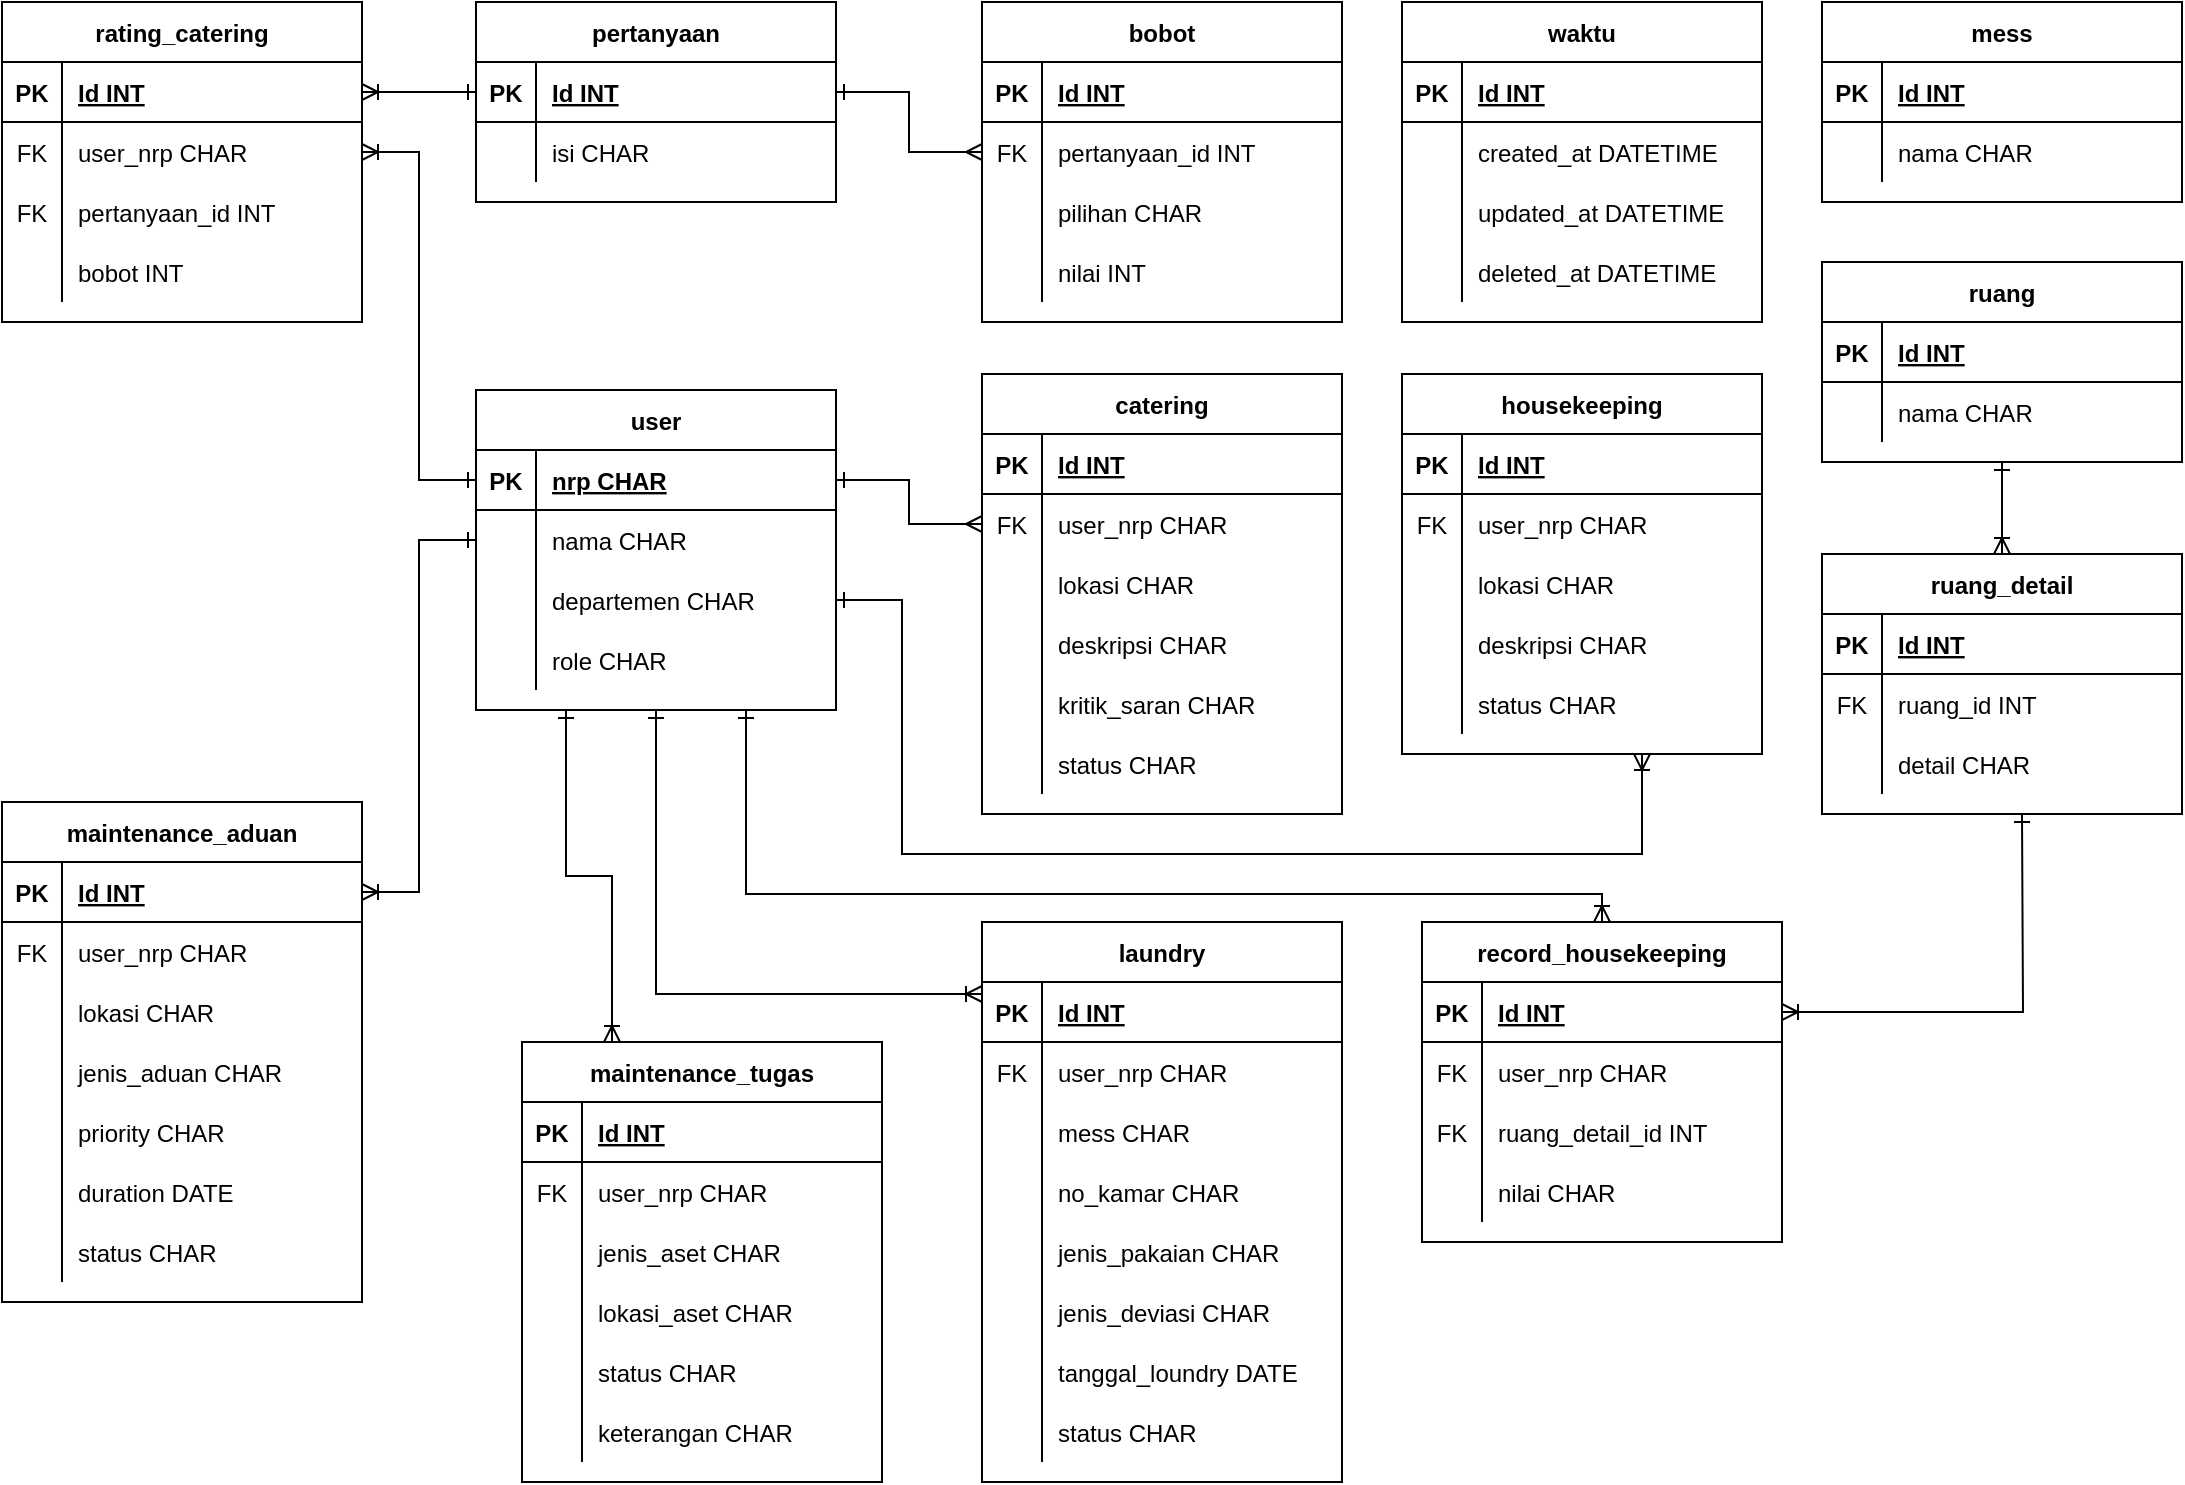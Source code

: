 <mxfile version="16.6.6" type="github">
  <diagram id="3E7VDcWmkQSTpWApyS73" name="Page-1">
    <mxGraphModel dx="1730" dy="868" grid="1" gridSize="10" guides="1" tooltips="1" connect="1" arrows="1" fold="1" page="1" pageScale="1" pageWidth="583" pageHeight="827" math="0" shadow="0">
      <root>
        <mxCell id="0" />
        <mxCell id="1" parent="0" />
        <mxCell id="kkXqcbTXipoHW6_AW1GS-1" value="pertanyaan" style="shape=table;startSize=30;container=1;collapsible=1;childLayout=tableLayout;fixedRows=1;rowLines=0;fontStyle=1;align=center;resizeLast=1;" parent="1" vertex="1">
          <mxGeometry x="287" y="44" width="180" height="100" as="geometry">
            <mxRectangle x="50" y="60" width="90" height="30" as="alternateBounds" />
          </mxGeometry>
        </mxCell>
        <mxCell id="kkXqcbTXipoHW6_AW1GS-2" value="" style="shape=tableRow;horizontal=0;startSize=0;swimlaneHead=0;swimlaneBody=0;fillColor=none;collapsible=0;dropTarget=0;points=[[0,0.5],[1,0.5]];portConstraint=eastwest;top=0;left=0;right=0;bottom=1;" parent="kkXqcbTXipoHW6_AW1GS-1" vertex="1">
          <mxGeometry y="30" width="180" height="30" as="geometry" />
        </mxCell>
        <mxCell id="kkXqcbTXipoHW6_AW1GS-3" value="PK" style="shape=partialRectangle;connectable=0;fillColor=none;top=0;left=0;bottom=0;right=0;fontStyle=1;overflow=hidden;" parent="kkXqcbTXipoHW6_AW1GS-2" vertex="1">
          <mxGeometry width="30" height="30" as="geometry">
            <mxRectangle width="30" height="30" as="alternateBounds" />
          </mxGeometry>
        </mxCell>
        <mxCell id="kkXqcbTXipoHW6_AW1GS-4" value="Id INT" style="shape=partialRectangle;connectable=0;fillColor=none;top=0;left=0;bottom=0;right=0;align=left;spacingLeft=6;fontStyle=5;overflow=hidden;" parent="kkXqcbTXipoHW6_AW1GS-2" vertex="1">
          <mxGeometry x="30" width="150" height="30" as="geometry">
            <mxRectangle width="150" height="30" as="alternateBounds" />
          </mxGeometry>
        </mxCell>
        <mxCell id="kkXqcbTXipoHW6_AW1GS-5" value="" style="shape=tableRow;horizontal=0;startSize=0;swimlaneHead=0;swimlaneBody=0;fillColor=none;collapsible=0;dropTarget=0;points=[[0,0.5],[1,0.5]];portConstraint=eastwest;top=0;left=0;right=0;bottom=0;" parent="kkXqcbTXipoHW6_AW1GS-1" vertex="1">
          <mxGeometry y="60" width="180" height="30" as="geometry" />
        </mxCell>
        <mxCell id="kkXqcbTXipoHW6_AW1GS-6" value="" style="shape=partialRectangle;connectable=0;fillColor=none;top=0;left=0;bottom=0;right=0;editable=1;overflow=hidden;" parent="kkXqcbTXipoHW6_AW1GS-5" vertex="1">
          <mxGeometry width="30" height="30" as="geometry">
            <mxRectangle width="30" height="30" as="alternateBounds" />
          </mxGeometry>
        </mxCell>
        <mxCell id="kkXqcbTXipoHW6_AW1GS-7" value="isi CHAR" style="shape=partialRectangle;connectable=0;fillColor=none;top=0;left=0;bottom=0;right=0;align=left;spacingLeft=6;overflow=hidden;" parent="kkXqcbTXipoHW6_AW1GS-5" vertex="1">
          <mxGeometry x="30" width="150" height="30" as="geometry">
            <mxRectangle width="150" height="30" as="alternateBounds" />
          </mxGeometry>
        </mxCell>
        <mxCell id="kkXqcbTXipoHW6_AW1GS-17" value="bobot" style="shape=table;startSize=30;container=1;collapsible=1;childLayout=tableLayout;fixedRows=1;rowLines=0;fontStyle=1;align=center;resizeLast=1;" parent="1" vertex="1">
          <mxGeometry x="540" y="44" width="180" height="160" as="geometry">
            <mxRectangle x="50" y="60" width="90" height="30" as="alternateBounds" />
          </mxGeometry>
        </mxCell>
        <mxCell id="kkXqcbTXipoHW6_AW1GS-18" value="" style="shape=tableRow;horizontal=0;startSize=0;swimlaneHead=0;swimlaneBody=0;fillColor=none;collapsible=0;dropTarget=0;points=[[0,0.5],[1,0.5]];portConstraint=eastwest;top=0;left=0;right=0;bottom=1;" parent="kkXqcbTXipoHW6_AW1GS-17" vertex="1">
          <mxGeometry y="30" width="180" height="30" as="geometry" />
        </mxCell>
        <mxCell id="kkXqcbTXipoHW6_AW1GS-19" value="PK" style="shape=partialRectangle;connectable=0;fillColor=none;top=0;left=0;bottom=0;right=0;fontStyle=1;overflow=hidden;" parent="kkXqcbTXipoHW6_AW1GS-18" vertex="1">
          <mxGeometry width="30" height="30" as="geometry">
            <mxRectangle width="30" height="30" as="alternateBounds" />
          </mxGeometry>
        </mxCell>
        <mxCell id="kkXqcbTXipoHW6_AW1GS-20" value="Id INT" style="shape=partialRectangle;connectable=0;fillColor=none;top=0;left=0;bottom=0;right=0;align=left;spacingLeft=6;fontStyle=5;overflow=hidden;" parent="kkXqcbTXipoHW6_AW1GS-18" vertex="1">
          <mxGeometry x="30" width="150" height="30" as="geometry">
            <mxRectangle width="150" height="30" as="alternateBounds" />
          </mxGeometry>
        </mxCell>
        <mxCell id="kkXqcbTXipoHW6_AW1GS-21" value="" style="shape=tableRow;horizontal=0;startSize=0;swimlaneHead=0;swimlaneBody=0;fillColor=none;collapsible=0;dropTarget=0;points=[[0,0.5],[1,0.5]];portConstraint=eastwest;top=0;left=0;right=0;bottom=0;" parent="kkXqcbTXipoHW6_AW1GS-17" vertex="1">
          <mxGeometry y="60" width="180" height="30" as="geometry" />
        </mxCell>
        <mxCell id="kkXqcbTXipoHW6_AW1GS-22" value="FK" style="shape=partialRectangle;connectable=0;fillColor=none;top=0;left=0;bottom=0;right=0;editable=1;overflow=hidden;" parent="kkXqcbTXipoHW6_AW1GS-21" vertex="1">
          <mxGeometry width="30" height="30" as="geometry">
            <mxRectangle width="30" height="30" as="alternateBounds" />
          </mxGeometry>
        </mxCell>
        <mxCell id="kkXqcbTXipoHW6_AW1GS-23" value="pertanyaan_id INT" style="shape=partialRectangle;connectable=0;fillColor=none;top=0;left=0;bottom=0;right=0;align=left;spacingLeft=6;overflow=hidden;" parent="kkXqcbTXipoHW6_AW1GS-21" vertex="1">
          <mxGeometry x="30" width="150" height="30" as="geometry">
            <mxRectangle width="150" height="30" as="alternateBounds" />
          </mxGeometry>
        </mxCell>
        <mxCell id="kkXqcbTXipoHW6_AW1GS-24" value="" style="shape=tableRow;horizontal=0;startSize=0;swimlaneHead=0;swimlaneBody=0;fillColor=none;collapsible=0;dropTarget=0;points=[[0,0.5],[1,0.5]];portConstraint=eastwest;top=0;left=0;right=0;bottom=0;" parent="kkXqcbTXipoHW6_AW1GS-17" vertex="1">
          <mxGeometry y="90" width="180" height="30" as="geometry" />
        </mxCell>
        <mxCell id="kkXqcbTXipoHW6_AW1GS-25" value="" style="shape=partialRectangle;connectable=0;fillColor=none;top=0;left=0;bottom=0;right=0;editable=1;overflow=hidden;" parent="kkXqcbTXipoHW6_AW1GS-24" vertex="1">
          <mxGeometry width="30" height="30" as="geometry">
            <mxRectangle width="30" height="30" as="alternateBounds" />
          </mxGeometry>
        </mxCell>
        <mxCell id="kkXqcbTXipoHW6_AW1GS-26" value="pilihan CHAR" style="shape=partialRectangle;connectable=0;fillColor=none;top=0;left=0;bottom=0;right=0;align=left;spacingLeft=6;overflow=hidden;" parent="kkXqcbTXipoHW6_AW1GS-24" vertex="1">
          <mxGeometry x="30" width="150" height="30" as="geometry">
            <mxRectangle width="150" height="30" as="alternateBounds" />
          </mxGeometry>
        </mxCell>
        <mxCell id="kkXqcbTXipoHW6_AW1GS-27" value="" style="shape=tableRow;horizontal=0;startSize=0;swimlaneHead=0;swimlaneBody=0;fillColor=none;collapsible=0;dropTarget=0;points=[[0,0.5],[1,0.5]];portConstraint=eastwest;top=0;left=0;right=0;bottom=0;" parent="kkXqcbTXipoHW6_AW1GS-17" vertex="1">
          <mxGeometry y="120" width="180" height="30" as="geometry" />
        </mxCell>
        <mxCell id="kkXqcbTXipoHW6_AW1GS-28" value="" style="shape=partialRectangle;connectable=0;fillColor=none;top=0;left=0;bottom=0;right=0;editable=1;overflow=hidden;" parent="kkXqcbTXipoHW6_AW1GS-27" vertex="1">
          <mxGeometry width="30" height="30" as="geometry">
            <mxRectangle width="30" height="30" as="alternateBounds" />
          </mxGeometry>
        </mxCell>
        <mxCell id="kkXqcbTXipoHW6_AW1GS-29" value="nilai INT" style="shape=partialRectangle;connectable=0;fillColor=none;top=0;left=0;bottom=0;right=0;align=left;spacingLeft=6;overflow=hidden;" parent="kkXqcbTXipoHW6_AW1GS-27" vertex="1">
          <mxGeometry x="30" width="150" height="30" as="geometry">
            <mxRectangle width="150" height="30" as="alternateBounds" />
          </mxGeometry>
        </mxCell>
        <mxCell id="kkXqcbTXipoHW6_AW1GS-30" style="edgeStyle=orthogonalEdgeStyle;rounded=0;orthogonalLoop=1;jettySize=auto;html=1;entryX=0;entryY=0.5;entryDx=0;entryDy=0;endArrow=ERmany;endFill=0;startArrow=ERone;startFill=0;" parent="1" source="kkXqcbTXipoHW6_AW1GS-2" target="kkXqcbTXipoHW6_AW1GS-21" edge="1">
          <mxGeometry relative="1" as="geometry" />
        </mxCell>
        <mxCell id="EGMgNB-j8tgvT5FNJXFG-1" value="user" style="shape=table;startSize=30;container=1;collapsible=1;childLayout=tableLayout;fixedRows=1;rowLines=0;fontStyle=1;align=center;resizeLast=1;" vertex="1" parent="1">
          <mxGeometry x="287" y="238" width="180" height="160" as="geometry">
            <mxRectangle x="50" y="60" width="90" height="30" as="alternateBounds" />
          </mxGeometry>
        </mxCell>
        <mxCell id="EGMgNB-j8tgvT5FNJXFG-2" value="" style="shape=tableRow;horizontal=0;startSize=0;swimlaneHead=0;swimlaneBody=0;fillColor=none;collapsible=0;dropTarget=0;points=[[0,0.5],[1,0.5]];portConstraint=eastwest;top=0;left=0;right=0;bottom=1;" vertex="1" parent="EGMgNB-j8tgvT5FNJXFG-1">
          <mxGeometry y="30" width="180" height="30" as="geometry" />
        </mxCell>
        <mxCell id="EGMgNB-j8tgvT5FNJXFG-3" value="PK" style="shape=partialRectangle;connectable=0;fillColor=none;top=0;left=0;bottom=0;right=0;fontStyle=1;overflow=hidden;" vertex="1" parent="EGMgNB-j8tgvT5FNJXFG-2">
          <mxGeometry width="30" height="30" as="geometry">
            <mxRectangle width="30" height="30" as="alternateBounds" />
          </mxGeometry>
        </mxCell>
        <mxCell id="EGMgNB-j8tgvT5FNJXFG-4" value="nrp CHAR" style="shape=partialRectangle;connectable=0;fillColor=none;top=0;left=0;bottom=0;right=0;align=left;spacingLeft=6;fontStyle=5;overflow=hidden;" vertex="1" parent="EGMgNB-j8tgvT5FNJXFG-2">
          <mxGeometry x="30" width="150" height="30" as="geometry">
            <mxRectangle width="150" height="30" as="alternateBounds" />
          </mxGeometry>
        </mxCell>
        <mxCell id="EGMgNB-j8tgvT5FNJXFG-5" value="" style="shape=tableRow;horizontal=0;startSize=0;swimlaneHead=0;swimlaneBody=0;fillColor=none;collapsible=0;dropTarget=0;points=[[0,0.5],[1,0.5]];portConstraint=eastwest;top=0;left=0;right=0;bottom=0;" vertex="1" parent="EGMgNB-j8tgvT5FNJXFG-1">
          <mxGeometry y="60" width="180" height="30" as="geometry" />
        </mxCell>
        <mxCell id="EGMgNB-j8tgvT5FNJXFG-6" value="" style="shape=partialRectangle;connectable=0;fillColor=none;top=0;left=0;bottom=0;right=0;editable=1;overflow=hidden;" vertex="1" parent="EGMgNB-j8tgvT5FNJXFG-5">
          <mxGeometry width="30" height="30" as="geometry">
            <mxRectangle width="30" height="30" as="alternateBounds" />
          </mxGeometry>
        </mxCell>
        <mxCell id="EGMgNB-j8tgvT5FNJXFG-7" value="nama CHAR" style="shape=partialRectangle;connectable=0;fillColor=none;top=0;left=0;bottom=0;right=0;align=left;spacingLeft=6;overflow=hidden;" vertex="1" parent="EGMgNB-j8tgvT5FNJXFG-5">
          <mxGeometry x="30" width="150" height="30" as="geometry">
            <mxRectangle width="150" height="30" as="alternateBounds" />
          </mxGeometry>
        </mxCell>
        <mxCell id="EGMgNB-j8tgvT5FNJXFG-25" value="" style="shape=tableRow;horizontal=0;startSize=0;swimlaneHead=0;swimlaneBody=0;fillColor=none;collapsible=0;dropTarget=0;points=[[0,0.5],[1,0.5]];portConstraint=eastwest;top=0;left=0;right=0;bottom=0;" vertex="1" parent="EGMgNB-j8tgvT5FNJXFG-1">
          <mxGeometry y="90" width="180" height="30" as="geometry" />
        </mxCell>
        <mxCell id="EGMgNB-j8tgvT5FNJXFG-26" value="" style="shape=partialRectangle;connectable=0;fillColor=none;top=0;left=0;bottom=0;right=0;editable=1;overflow=hidden;" vertex="1" parent="EGMgNB-j8tgvT5FNJXFG-25">
          <mxGeometry width="30" height="30" as="geometry">
            <mxRectangle width="30" height="30" as="alternateBounds" />
          </mxGeometry>
        </mxCell>
        <mxCell id="EGMgNB-j8tgvT5FNJXFG-27" value="departemen CHAR" style="shape=partialRectangle;connectable=0;fillColor=none;top=0;left=0;bottom=0;right=0;align=left;spacingLeft=6;overflow=hidden;" vertex="1" parent="EGMgNB-j8tgvT5FNJXFG-25">
          <mxGeometry x="30" width="150" height="30" as="geometry">
            <mxRectangle width="150" height="30" as="alternateBounds" />
          </mxGeometry>
        </mxCell>
        <mxCell id="EGMgNB-j8tgvT5FNJXFG-249" value="" style="shape=tableRow;horizontal=0;startSize=0;swimlaneHead=0;swimlaneBody=0;fillColor=none;collapsible=0;dropTarget=0;points=[[0,0.5],[1,0.5]];portConstraint=eastwest;top=0;left=0;right=0;bottom=0;" vertex="1" parent="EGMgNB-j8tgvT5FNJXFG-1">
          <mxGeometry y="120" width="180" height="30" as="geometry" />
        </mxCell>
        <mxCell id="EGMgNB-j8tgvT5FNJXFG-250" value="" style="shape=partialRectangle;connectable=0;fillColor=none;top=0;left=0;bottom=0;right=0;editable=1;overflow=hidden;" vertex="1" parent="EGMgNB-j8tgvT5FNJXFG-249">
          <mxGeometry width="30" height="30" as="geometry">
            <mxRectangle width="30" height="30" as="alternateBounds" />
          </mxGeometry>
        </mxCell>
        <mxCell id="EGMgNB-j8tgvT5FNJXFG-251" value="role CHAR" style="shape=partialRectangle;connectable=0;fillColor=none;top=0;left=0;bottom=0;right=0;align=left;spacingLeft=6;overflow=hidden;" vertex="1" parent="EGMgNB-j8tgvT5FNJXFG-249">
          <mxGeometry x="30" width="150" height="30" as="geometry">
            <mxRectangle width="150" height="30" as="alternateBounds" />
          </mxGeometry>
        </mxCell>
        <mxCell id="EGMgNB-j8tgvT5FNJXFG-8" value="catering" style="shape=table;startSize=30;container=1;collapsible=1;childLayout=tableLayout;fixedRows=1;rowLines=0;fontStyle=1;align=center;resizeLast=1;" vertex="1" parent="1">
          <mxGeometry x="540" y="230" width="180" height="220" as="geometry">
            <mxRectangle x="50" y="60" width="90" height="30" as="alternateBounds" />
          </mxGeometry>
        </mxCell>
        <mxCell id="EGMgNB-j8tgvT5FNJXFG-9" value="" style="shape=tableRow;horizontal=0;startSize=0;swimlaneHead=0;swimlaneBody=0;fillColor=none;collapsible=0;dropTarget=0;points=[[0,0.5],[1,0.5]];portConstraint=eastwest;top=0;left=0;right=0;bottom=1;" vertex="1" parent="EGMgNB-j8tgvT5FNJXFG-8">
          <mxGeometry y="30" width="180" height="30" as="geometry" />
        </mxCell>
        <mxCell id="EGMgNB-j8tgvT5FNJXFG-10" value="PK" style="shape=partialRectangle;connectable=0;fillColor=none;top=0;left=0;bottom=0;right=0;fontStyle=1;overflow=hidden;" vertex="1" parent="EGMgNB-j8tgvT5FNJXFG-9">
          <mxGeometry width="30" height="30" as="geometry">
            <mxRectangle width="30" height="30" as="alternateBounds" />
          </mxGeometry>
        </mxCell>
        <mxCell id="EGMgNB-j8tgvT5FNJXFG-11" value="Id INT" style="shape=partialRectangle;connectable=0;fillColor=none;top=0;left=0;bottom=0;right=0;align=left;spacingLeft=6;fontStyle=5;overflow=hidden;" vertex="1" parent="EGMgNB-j8tgvT5FNJXFG-9">
          <mxGeometry x="30" width="150" height="30" as="geometry">
            <mxRectangle width="150" height="30" as="alternateBounds" />
          </mxGeometry>
        </mxCell>
        <mxCell id="EGMgNB-j8tgvT5FNJXFG-12" value="" style="shape=tableRow;horizontal=0;startSize=0;swimlaneHead=0;swimlaneBody=0;fillColor=none;collapsible=0;dropTarget=0;points=[[0,0.5],[1,0.5]];portConstraint=eastwest;top=0;left=0;right=0;bottom=0;" vertex="1" parent="EGMgNB-j8tgvT5FNJXFG-8">
          <mxGeometry y="60" width="180" height="30" as="geometry" />
        </mxCell>
        <mxCell id="EGMgNB-j8tgvT5FNJXFG-13" value="FK" style="shape=partialRectangle;connectable=0;fillColor=none;top=0;left=0;bottom=0;right=0;editable=1;overflow=hidden;" vertex="1" parent="EGMgNB-j8tgvT5FNJXFG-12">
          <mxGeometry width="30" height="30" as="geometry">
            <mxRectangle width="30" height="30" as="alternateBounds" />
          </mxGeometry>
        </mxCell>
        <mxCell id="EGMgNB-j8tgvT5FNJXFG-14" value="user_nrp CHAR" style="shape=partialRectangle;connectable=0;fillColor=none;top=0;left=0;bottom=0;right=0;align=left;spacingLeft=6;overflow=hidden;" vertex="1" parent="EGMgNB-j8tgvT5FNJXFG-12">
          <mxGeometry x="30" width="150" height="30" as="geometry">
            <mxRectangle width="150" height="30" as="alternateBounds" />
          </mxGeometry>
        </mxCell>
        <mxCell id="EGMgNB-j8tgvT5FNJXFG-15" value="" style="shape=tableRow;horizontal=0;startSize=0;swimlaneHead=0;swimlaneBody=0;fillColor=none;collapsible=0;dropTarget=0;points=[[0,0.5],[1,0.5]];portConstraint=eastwest;top=0;left=0;right=0;bottom=0;" vertex="1" parent="EGMgNB-j8tgvT5FNJXFG-8">
          <mxGeometry y="90" width="180" height="30" as="geometry" />
        </mxCell>
        <mxCell id="EGMgNB-j8tgvT5FNJXFG-16" value="" style="shape=partialRectangle;connectable=0;fillColor=none;top=0;left=0;bottom=0;right=0;editable=1;overflow=hidden;" vertex="1" parent="EGMgNB-j8tgvT5FNJXFG-15">
          <mxGeometry width="30" height="30" as="geometry">
            <mxRectangle width="30" height="30" as="alternateBounds" />
          </mxGeometry>
        </mxCell>
        <mxCell id="EGMgNB-j8tgvT5FNJXFG-17" value="lokasi CHAR" style="shape=partialRectangle;connectable=0;fillColor=none;top=0;left=0;bottom=0;right=0;align=left;spacingLeft=6;overflow=hidden;" vertex="1" parent="EGMgNB-j8tgvT5FNJXFG-15">
          <mxGeometry x="30" width="150" height="30" as="geometry">
            <mxRectangle width="150" height="30" as="alternateBounds" />
          </mxGeometry>
        </mxCell>
        <mxCell id="EGMgNB-j8tgvT5FNJXFG-18" value="" style="shape=tableRow;horizontal=0;startSize=0;swimlaneHead=0;swimlaneBody=0;fillColor=none;collapsible=0;dropTarget=0;points=[[0,0.5],[1,0.5]];portConstraint=eastwest;top=0;left=0;right=0;bottom=0;" vertex="1" parent="EGMgNB-j8tgvT5FNJXFG-8">
          <mxGeometry y="120" width="180" height="30" as="geometry" />
        </mxCell>
        <mxCell id="EGMgNB-j8tgvT5FNJXFG-19" value="" style="shape=partialRectangle;connectable=0;fillColor=none;top=0;left=0;bottom=0;right=0;editable=1;overflow=hidden;" vertex="1" parent="EGMgNB-j8tgvT5FNJXFG-18">
          <mxGeometry width="30" height="30" as="geometry">
            <mxRectangle width="30" height="30" as="alternateBounds" />
          </mxGeometry>
        </mxCell>
        <mxCell id="EGMgNB-j8tgvT5FNJXFG-20" value="deskripsi CHAR" style="shape=partialRectangle;connectable=0;fillColor=none;top=0;left=0;bottom=0;right=0;align=left;spacingLeft=6;overflow=hidden;" vertex="1" parent="EGMgNB-j8tgvT5FNJXFG-18">
          <mxGeometry x="30" width="150" height="30" as="geometry">
            <mxRectangle width="150" height="30" as="alternateBounds" />
          </mxGeometry>
        </mxCell>
        <mxCell id="EGMgNB-j8tgvT5FNJXFG-53" value="" style="shape=tableRow;horizontal=0;startSize=0;swimlaneHead=0;swimlaneBody=0;fillColor=none;collapsible=0;dropTarget=0;points=[[0,0.5],[1,0.5]];portConstraint=eastwest;top=0;left=0;right=0;bottom=0;" vertex="1" parent="EGMgNB-j8tgvT5FNJXFG-8">
          <mxGeometry y="150" width="180" height="30" as="geometry" />
        </mxCell>
        <mxCell id="EGMgNB-j8tgvT5FNJXFG-54" value="" style="shape=partialRectangle;connectable=0;fillColor=none;top=0;left=0;bottom=0;right=0;editable=1;overflow=hidden;" vertex="1" parent="EGMgNB-j8tgvT5FNJXFG-53">
          <mxGeometry width="30" height="30" as="geometry">
            <mxRectangle width="30" height="30" as="alternateBounds" />
          </mxGeometry>
        </mxCell>
        <mxCell id="EGMgNB-j8tgvT5FNJXFG-55" value="kritik_saran CHAR" style="shape=partialRectangle;connectable=0;fillColor=none;top=0;left=0;bottom=0;right=0;align=left;spacingLeft=6;overflow=hidden;" vertex="1" parent="EGMgNB-j8tgvT5FNJXFG-53">
          <mxGeometry x="30" width="150" height="30" as="geometry">
            <mxRectangle width="150" height="30" as="alternateBounds" />
          </mxGeometry>
        </mxCell>
        <mxCell id="EGMgNB-j8tgvT5FNJXFG-56" value="" style="shape=tableRow;horizontal=0;startSize=0;swimlaneHead=0;swimlaneBody=0;fillColor=none;collapsible=0;dropTarget=0;points=[[0,0.5],[1,0.5]];portConstraint=eastwest;top=0;left=0;right=0;bottom=0;" vertex="1" parent="EGMgNB-j8tgvT5FNJXFG-8">
          <mxGeometry y="180" width="180" height="30" as="geometry" />
        </mxCell>
        <mxCell id="EGMgNB-j8tgvT5FNJXFG-57" value="" style="shape=partialRectangle;connectable=0;fillColor=none;top=0;left=0;bottom=0;right=0;editable=1;overflow=hidden;" vertex="1" parent="EGMgNB-j8tgvT5FNJXFG-56">
          <mxGeometry width="30" height="30" as="geometry">
            <mxRectangle width="30" height="30" as="alternateBounds" />
          </mxGeometry>
        </mxCell>
        <mxCell id="EGMgNB-j8tgvT5FNJXFG-58" value="status CHAR" style="shape=partialRectangle;connectable=0;fillColor=none;top=0;left=0;bottom=0;right=0;align=left;spacingLeft=6;overflow=hidden;" vertex="1" parent="EGMgNB-j8tgvT5FNJXFG-56">
          <mxGeometry x="30" width="150" height="30" as="geometry">
            <mxRectangle width="150" height="30" as="alternateBounds" />
          </mxGeometry>
        </mxCell>
        <mxCell id="EGMgNB-j8tgvT5FNJXFG-21" style="edgeStyle=orthogonalEdgeStyle;rounded=0;orthogonalLoop=1;jettySize=auto;html=1;entryX=0;entryY=0.5;entryDx=0;entryDy=0;endArrow=ERmany;endFill=0;startArrow=ERone;startFill=0;" edge="1" source="EGMgNB-j8tgvT5FNJXFG-2" target="EGMgNB-j8tgvT5FNJXFG-12" parent="1">
          <mxGeometry relative="1" as="geometry" />
        </mxCell>
        <mxCell id="EGMgNB-j8tgvT5FNJXFG-31" value="waktu" style="shape=table;startSize=30;container=1;collapsible=1;childLayout=tableLayout;fixedRows=1;rowLines=0;fontStyle=1;align=center;resizeLast=1;" vertex="1" parent="1">
          <mxGeometry x="750" y="44" width="180" height="160" as="geometry">
            <mxRectangle x="50" y="60" width="90" height="30" as="alternateBounds" />
          </mxGeometry>
        </mxCell>
        <mxCell id="EGMgNB-j8tgvT5FNJXFG-32" value="" style="shape=tableRow;horizontal=0;startSize=0;swimlaneHead=0;swimlaneBody=0;fillColor=none;collapsible=0;dropTarget=0;points=[[0,0.5],[1,0.5]];portConstraint=eastwest;top=0;left=0;right=0;bottom=1;" vertex="1" parent="EGMgNB-j8tgvT5FNJXFG-31">
          <mxGeometry y="30" width="180" height="30" as="geometry" />
        </mxCell>
        <mxCell id="EGMgNB-j8tgvT5FNJXFG-33" value="PK" style="shape=partialRectangle;connectable=0;fillColor=none;top=0;left=0;bottom=0;right=0;fontStyle=1;overflow=hidden;" vertex="1" parent="EGMgNB-j8tgvT5FNJXFG-32">
          <mxGeometry width="30" height="30" as="geometry">
            <mxRectangle width="30" height="30" as="alternateBounds" />
          </mxGeometry>
        </mxCell>
        <mxCell id="EGMgNB-j8tgvT5FNJXFG-34" value="Id INT" style="shape=partialRectangle;connectable=0;fillColor=none;top=0;left=0;bottom=0;right=0;align=left;spacingLeft=6;fontStyle=5;overflow=hidden;" vertex="1" parent="EGMgNB-j8tgvT5FNJXFG-32">
          <mxGeometry x="30" width="150" height="30" as="geometry">
            <mxRectangle width="150" height="30" as="alternateBounds" />
          </mxGeometry>
        </mxCell>
        <mxCell id="EGMgNB-j8tgvT5FNJXFG-35" value="" style="shape=tableRow;horizontal=0;startSize=0;swimlaneHead=0;swimlaneBody=0;fillColor=none;collapsible=0;dropTarget=0;points=[[0,0.5],[1,0.5]];portConstraint=eastwest;top=0;left=0;right=0;bottom=0;" vertex="1" parent="EGMgNB-j8tgvT5FNJXFG-31">
          <mxGeometry y="60" width="180" height="30" as="geometry" />
        </mxCell>
        <mxCell id="EGMgNB-j8tgvT5FNJXFG-36" value="" style="shape=partialRectangle;connectable=0;fillColor=none;top=0;left=0;bottom=0;right=0;editable=1;overflow=hidden;" vertex="1" parent="EGMgNB-j8tgvT5FNJXFG-35">
          <mxGeometry width="30" height="30" as="geometry">
            <mxRectangle width="30" height="30" as="alternateBounds" />
          </mxGeometry>
        </mxCell>
        <mxCell id="EGMgNB-j8tgvT5FNJXFG-37" value="created_at DATETIME" style="shape=partialRectangle;connectable=0;fillColor=none;top=0;left=0;bottom=0;right=0;align=left;spacingLeft=6;overflow=hidden;" vertex="1" parent="EGMgNB-j8tgvT5FNJXFG-35">
          <mxGeometry x="30" width="150" height="30" as="geometry">
            <mxRectangle width="150" height="30" as="alternateBounds" />
          </mxGeometry>
        </mxCell>
        <mxCell id="EGMgNB-j8tgvT5FNJXFG-47" value="" style="shape=tableRow;horizontal=0;startSize=0;swimlaneHead=0;swimlaneBody=0;fillColor=none;collapsible=0;dropTarget=0;points=[[0,0.5],[1,0.5]];portConstraint=eastwest;top=0;left=0;right=0;bottom=0;" vertex="1" parent="EGMgNB-j8tgvT5FNJXFG-31">
          <mxGeometry y="90" width="180" height="30" as="geometry" />
        </mxCell>
        <mxCell id="EGMgNB-j8tgvT5FNJXFG-48" value="" style="shape=partialRectangle;connectable=0;fillColor=none;top=0;left=0;bottom=0;right=0;editable=1;overflow=hidden;" vertex="1" parent="EGMgNB-j8tgvT5FNJXFG-47">
          <mxGeometry width="30" height="30" as="geometry">
            <mxRectangle width="30" height="30" as="alternateBounds" />
          </mxGeometry>
        </mxCell>
        <mxCell id="EGMgNB-j8tgvT5FNJXFG-49" value="updated_at DATETIME" style="shape=partialRectangle;connectable=0;fillColor=none;top=0;left=0;bottom=0;right=0;align=left;spacingLeft=6;overflow=hidden;" vertex="1" parent="EGMgNB-j8tgvT5FNJXFG-47">
          <mxGeometry x="30" width="150" height="30" as="geometry">
            <mxRectangle width="150" height="30" as="alternateBounds" />
          </mxGeometry>
        </mxCell>
        <mxCell id="EGMgNB-j8tgvT5FNJXFG-50" value="" style="shape=tableRow;horizontal=0;startSize=0;swimlaneHead=0;swimlaneBody=0;fillColor=none;collapsible=0;dropTarget=0;points=[[0,0.5],[1,0.5]];portConstraint=eastwest;top=0;left=0;right=0;bottom=0;" vertex="1" parent="EGMgNB-j8tgvT5FNJXFG-31">
          <mxGeometry y="120" width="180" height="30" as="geometry" />
        </mxCell>
        <mxCell id="EGMgNB-j8tgvT5FNJXFG-51" value="" style="shape=partialRectangle;connectable=0;fillColor=none;top=0;left=0;bottom=0;right=0;editable=1;overflow=hidden;" vertex="1" parent="EGMgNB-j8tgvT5FNJXFG-50">
          <mxGeometry width="30" height="30" as="geometry">
            <mxRectangle width="30" height="30" as="alternateBounds" />
          </mxGeometry>
        </mxCell>
        <mxCell id="EGMgNB-j8tgvT5FNJXFG-52" value="deleted_at DATETIME" style="shape=partialRectangle;connectable=0;fillColor=none;top=0;left=0;bottom=0;right=0;align=left;spacingLeft=6;overflow=hidden;" vertex="1" parent="EGMgNB-j8tgvT5FNJXFG-50">
          <mxGeometry x="30" width="150" height="30" as="geometry">
            <mxRectangle width="150" height="30" as="alternateBounds" />
          </mxGeometry>
        </mxCell>
        <mxCell id="EGMgNB-j8tgvT5FNJXFG-115" style="edgeStyle=orthogonalEdgeStyle;rounded=0;orthogonalLoop=1;jettySize=auto;html=1;entryX=1;entryY=0.5;entryDx=0;entryDy=0;startArrow=ERoneToMany;startFill=0;endArrow=ERone;endFill=0;" edge="1" parent="1" source="EGMgNB-j8tgvT5FNJXFG-60" target="EGMgNB-j8tgvT5FNJXFG-25">
          <mxGeometry relative="1" as="geometry">
            <Array as="points">
              <mxPoint x="870" y="470" />
              <mxPoint x="500" y="470" />
              <mxPoint x="500" y="343" />
            </Array>
          </mxGeometry>
        </mxCell>
        <mxCell id="EGMgNB-j8tgvT5FNJXFG-60" value="housekeeping" style="shape=table;startSize=30;container=1;collapsible=1;childLayout=tableLayout;fixedRows=1;rowLines=0;fontStyle=1;align=center;resizeLast=1;" vertex="1" parent="1">
          <mxGeometry x="750" y="230" width="180" height="190" as="geometry">
            <mxRectangle x="50" y="60" width="90" height="30" as="alternateBounds" />
          </mxGeometry>
        </mxCell>
        <mxCell id="EGMgNB-j8tgvT5FNJXFG-61" value="" style="shape=tableRow;horizontal=0;startSize=0;swimlaneHead=0;swimlaneBody=0;fillColor=none;collapsible=0;dropTarget=0;points=[[0,0.5],[1,0.5]];portConstraint=eastwest;top=0;left=0;right=0;bottom=1;" vertex="1" parent="EGMgNB-j8tgvT5FNJXFG-60">
          <mxGeometry y="30" width="180" height="30" as="geometry" />
        </mxCell>
        <mxCell id="EGMgNB-j8tgvT5FNJXFG-62" value="PK" style="shape=partialRectangle;connectable=0;fillColor=none;top=0;left=0;bottom=0;right=0;fontStyle=1;overflow=hidden;" vertex="1" parent="EGMgNB-j8tgvT5FNJXFG-61">
          <mxGeometry width="30" height="30" as="geometry">
            <mxRectangle width="30" height="30" as="alternateBounds" />
          </mxGeometry>
        </mxCell>
        <mxCell id="EGMgNB-j8tgvT5FNJXFG-63" value="Id INT" style="shape=partialRectangle;connectable=0;fillColor=none;top=0;left=0;bottom=0;right=0;align=left;spacingLeft=6;fontStyle=5;overflow=hidden;" vertex="1" parent="EGMgNB-j8tgvT5FNJXFG-61">
          <mxGeometry x="30" width="150" height="30" as="geometry">
            <mxRectangle width="150" height="30" as="alternateBounds" />
          </mxGeometry>
        </mxCell>
        <mxCell id="EGMgNB-j8tgvT5FNJXFG-64" value="" style="shape=tableRow;horizontal=0;startSize=0;swimlaneHead=0;swimlaneBody=0;fillColor=none;collapsible=0;dropTarget=0;points=[[0,0.5],[1,0.5]];portConstraint=eastwest;top=0;left=0;right=0;bottom=0;" vertex="1" parent="EGMgNB-j8tgvT5FNJXFG-60">
          <mxGeometry y="60" width="180" height="30" as="geometry" />
        </mxCell>
        <mxCell id="EGMgNB-j8tgvT5FNJXFG-65" value="FK" style="shape=partialRectangle;connectable=0;fillColor=none;top=0;left=0;bottom=0;right=0;editable=1;overflow=hidden;" vertex="1" parent="EGMgNB-j8tgvT5FNJXFG-64">
          <mxGeometry width="30" height="30" as="geometry">
            <mxRectangle width="30" height="30" as="alternateBounds" />
          </mxGeometry>
        </mxCell>
        <mxCell id="EGMgNB-j8tgvT5FNJXFG-66" value="user_nrp CHAR" style="shape=partialRectangle;connectable=0;fillColor=none;top=0;left=0;bottom=0;right=0;align=left;spacingLeft=6;overflow=hidden;" vertex="1" parent="EGMgNB-j8tgvT5FNJXFG-64">
          <mxGeometry x="30" width="150" height="30" as="geometry">
            <mxRectangle width="150" height="30" as="alternateBounds" />
          </mxGeometry>
        </mxCell>
        <mxCell id="EGMgNB-j8tgvT5FNJXFG-67" value="" style="shape=tableRow;horizontal=0;startSize=0;swimlaneHead=0;swimlaneBody=0;fillColor=none;collapsible=0;dropTarget=0;points=[[0,0.5],[1,0.5]];portConstraint=eastwest;top=0;left=0;right=0;bottom=0;" vertex="1" parent="EGMgNB-j8tgvT5FNJXFG-60">
          <mxGeometry y="90" width="180" height="30" as="geometry" />
        </mxCell>
        <mxCell id="EGMgNB-j8tgvT5FNJXFG-68" value="" style="shape=partialRectangle;connectable=0;fillColor=none;top=0;left=0;bottom=0;right=0;editable=1;overflow=hidden;" vertex="1" parent="EGMgNB-j8tgvT5FNJXFG-67">
          <mxGeometry width="30" height="30" as="geometry">
            <mxRectangle width="30" height="30" as="alternateBounds" />
          </mxGeometry>
        </mxCell>
        <mxCell id="EGMgNB-j8tgvT5FNJXFG-69" value="lokasi CHAR" style="shape=partialRectangle;connectable=0;fillColor=none;top=0;left=0;bottom=0;right=0;align=left;spacingLeft=6;overflow=hidden;" vertex="1" parent="EGMgNB-j8tgvT5FNJXFG-67">
          <mxGeometry x="30" width="150" height="30" as="geometry">
            <mxRectangle width="150" height="30" as="alternateBounds" />
          </mxGeometry>
        </mxCell>
        <mxCell id="EGMgNB-j8tgvT5FNJXFG-70" value="" style="shape=tableRow;horizontal=0;startSize=0;swimlaneHead=0;swimlaneBody=0;fillColor=none;collapsible=0;dropTarget=0;points=[[0,0.5],[1,0.5]];portConstraint=eastwest;top=0;left=0;right=0;bottom=0;" vertex="1" parent="EGMgNB-j8tgvT5FNJXFG-60">
          <mxGeometry y="120" width="180" height="30" as="geometry" />
        </mxCell>
        <mxCell id="EGMgNB-j8tgvT5FNJXFG-71" value="" style="shape=partialRectangle;connectable=0;fillColor=none;top=0;left=0;bottom=0;right=0;editable=1;overflow=hidden;" vertex="1" parent="EGMgNB-j8tgvT5FNJXFG-70">
          <mxGeometry width="30" height="30" as="geometry">
            <mxRectangle width="30" height="30" as="alternateBounds" />
          </mxGeometry>
        </mxCell>
        <mxCell id="EGMgNB-j8tgvT5FNJXFG-72" value="deskripsi CHAR" style="shape=partialRectangle;connectable=0;fillColor=none;top=0;left=0;bottom=0;right=0;align=left;spacingLeft=6;overflow=hidden;" vertex="1" parent="EGMgNB-j8tgvT5FNJXFG-70">
          <mxGeometry x="30" width="150" height="30" as="geometry">
            <mxRectangle width="150" height="30" as="alternateBounds" />
          </mxGeometry>
        </mxCell>
        <mxCell id="EGMgNB-j8tgvT5FNJXFG-76" value="" style="shape=tableRow;horizontal=0;startSize=0;swimlaneHead=0;swimlaneBody=0;fillColor=none;collapsible=0;dropTarget=0;points=[[0,0.5],[1,0.5]];portConstraint=eastwest;top=0;left=0;right=0;bottom=0;" vertex="1" parent="EGMgNB-j8tgvT5FNJXFG-60">
          <mxGeometry y="150" width="180" height="30" as="geometry" />
        </mxCell>
        <mxCell id="EGMgNB-j8tgvT5FNJXFG-77" value="" style="shape=partialRectangle;connectable=0;fillColor=none;top=0;left=0;bottom=0;right=0;editable=1;overflow=hidden;" vertex="1" parent="EGMgNB-j8tgvT5FNJXFG-76">
          <mxGeometry width="30" height="30" as="geometry">
            <mxRectangle width="30" height="30" as="alternateBounds" />
          </mxGeometry>
        </mxCell>
        <mxCell id="EGMgNB-j8tgvT5FNJXFG-78" value="status CHAR" style="shape=partialRectangle;connectable=0;fillColor=none;top=0;left=0;bottom=0;right=0;align=left;spacingLeft=6;overflow=hidden;" vertex="1" parent="EGMgNB-j8tgvT5FNJXFG-76">
          <mxGeometry x="30" width="150" height="30" as="geometry">
            <mxRectangle width="150" height="30" as="alternateBounds" />
          </mxGeometry>
        </mxCell>
        <mxCell id="EGMgNB-j8tgvT5FNJXFG-80" value="rating_catering" style="shape=table;startSize=30;container=1;collapsible=1;childLayout=tableLayout;fixedRows=1;rowLines=0;fontStyle=1;align=center;resizeLast=1;" vertex="1" parent="1">
          <mxGeometry x="50" y="44" width="180" height="160" as="geometry">
            <mxRectangle x="50" y="60" width="90" height="30" as="alternateBounds" />
          </mxGeometry>
        </mxCell>
        <mxCell id="EGMgNB-j8tgvT5FNJXFG-81" value="" style="shape=tableRow;horizontal=0;startSize=0;swimlaneHead=0;swimlaneBody=0;fillColor=none;collapsible=0;dropTarget=0;points=[[0,0.5],[1,0.5]];portConstraint=eastwest;top=0;left=0;right=0;bottom=1;" vertex="1" parent="EGMgNB-j8tgvT5FNJXFG-80">
          <mxGeometry y="30" width="180" height="30" as="geometry" />
        </mxCell>
        <mxCell id="EGMgNB-j8tgvT5FNJXFG-82" value="PK" style="shape=partialRectangle;connectable=0;fillColor=none;top=0;left=0;bottom=0;right=0;fontStyle=1;overflow=hidden;" vertex="1" parent="EGMgNB-j8tgvT5FNJXFG-81">
          <mxGeometry width="30" height="30" as="geometry">
            <mxRectangle width="30" height="30" as="alternateBounds" />
          </mxGeometry>
        </mxCell>
        <mxCell id="EGMgNB-j8tgvT5FNJXFG-83" value="Id INT" style="shape=partialRectangle;connectable=0;fillColor=none;top=0;left=0;bottom=0;right=0;align=left;spacingLeft=6;fontStyle=5;overflow=hidden;" vertex="1" parent="EGMgNB-j8tgvT5FNJXFG-81">
          <mxGeometry x="30" width="150" height="30" as="geometry">
            <mxRectangle width="150" height="30" as="alternateBounds" />
          </mxGeometry>
        </mxCell>
        <mxCell id="EGMgNB-j8tgvT5FNJXFG-84" value="" style="shape=tableRow;horizontal=0;startSize=0;swimlaneHead=0;swimlaneBody=0;fillColor=none;collapsible=0;dropTarget=0;points=[[0,0.5],[1,0.5]];portConstraint=eastwest;top=0;left=0;right=0;bottom=0;" vertex="1" parent="EGMgNB-j8tgvT5FNJXFG-80">
          <mxGeometry y="60" width="180" height="30" as="geometry" />
        </mxCell>
        <mxCell id="EGMgNB-j8tgvT5FNJXFG-85" value="FK" style="shape=partialRectangle;connectable=0;fillColor=none;top=0;left=0;bottom=0;right=0;editable=1;overflow=hidden;" vertex="1" parent="EGMgNB-j8tgvT5FNJXFG-84">
          <mxGeometry width="30" height="30" as="geometry">
            <mxRectangle width="30" height="30" as="alternateBounds" />
          </mxGeometry>
        </mxCell>
        <mxCell id="EGMgNB-j8tgvT5FNJXFG-86" value="user_nrp CHAR" style="shape=partialRectangle;connectable=0;fillColor=none;top=0;left=0;bottom=0;right=0;align=left;spacingLeft=6;overflow=hidden;" vertex="1" parent="EGMgNB-j8tgvT5FNJXFG-84">
          <mxGeometry x="30" width="150" height="30" as="geometry">
            <mxRectangle width="150" height="30" as="alternateBounds" />
          </mxGeometry>
        </mxCell>
        <mxCell id="EGMgNB-j8tgvT5FNJXFG-88" value="" style="shape=tableRow;horizontal=0;startSize=0;swimlaneHead=0;swimlaneBody=0;fillColor=none;collapsible=0;dropTarget=0;points=[[0,0.5],[1,0.5]];portConstraint=eastwest;top=0;left=0;right=0;bottom=0;" vertex="1" parent="EGMgNB-j8tgvT5FNJXFG-80">
          <mxGeometry y="90" width="180" height="30" as="geometry" />
        </mxCell>
        <mxCell id="EGMgNB-j8tgvT5FNJXFG-89" value="FK" style="shape=partialRectangle;connectable=0;fillColor=none;top=0;left=0;bottom=0;right=0;editable=1;overflow=hidden;" vertex="1" parent="EGMgNB-j8tgvT5FNJXFG-88">
          <mxGeometry width="30" height="30" as="geometry">
            <mxRectangle width="30" height="30" as="alternateBounds" />
          </mxGeometry>
        </mxCell>
        <mxCell id="EGMgNB-j8tgvT5FNJXFG-90" value="pertanyaan_id INT" style="shape=partialRectangle;connectable=0;fillColor=none;top=0;left=0;bottom=0;right=0;align=left;spacingLeft=6;overflow=hidden;" vertex="1" parent="EGMgNB-j8tgvT5FNJXFG-88">
          <mxGeometry x="30" width="150" height="30" as="geometry">
            <mxRectangle width="150" height="30" as="alternateBounds" />
          </mxGeometry>
        </mxCell>
        <mxCell id="EGMgNB-j8tgvT5FNJXFG-91" value="" style="shape=tableRow;horizontal=0;startSize=0;swimlaneHead=0;swimlaneBody=0;fillColor=none;collapsible=0;dropTarget=0;points=[[0,0.5],[1,0.5]];portConstraint=eastwest;top=0;left=0;right=0;bottom=0;" vertex="1" parent="EGMgNB-j8tgvT5FNJXFG-80">
          <mxGeometry y="120" width="180" height="30" as="geometry" />
        </mxCell>
        <mxCell id="EGMgNB-j8tgvT5FNJXFG-92" value="" style="shape=partialRectangle;connectable=0;fillColor=none;top=0;left=0;bottom=0;right=0;editable=1;overflow=hidden;" vertex="1" parent="EGMgNB-j8tgvT5FNJXFG-91">
          <mxGeometry width="30" height="30" as="geometry">
            <mxRectangle width="30" height="30" as="alternateBounds" />
          </mxGeometry>
        </mxCell>
        <mxCell id="EGMgNB-j8tgvT5FNJXFG-93" value="bobot INT" style="shape=partialRectangle;connectable=0;fillColor=none;top=0;left=0;bottom=0;right=0;align=left;spacingLeft=6;overflow=hidden;" vertex="1" parent="EGMgNB-j8tgvT5FNJXFG-91">
          <mxGeometry x="30" width="150" height="30" as="geometry">
            <mxRectangle width="150" height="30" as="alternateBounds" />
          </mxGeometry>
        </mxCell>
        <mxCell id="EGMgNB-j8tgvT5FNJXFG-87" style="edgeStyle=orthogonalEdgeStyle;rounded=0;orthogonalLoop=1;jettySize=auto;html=1;entryX=0;entryY=0.5;entryDx=0;entryDy=0;endArrow=ERone;endFill=0;startArrow=ERoneToMany;startFill=0;" edge="1" parent="1" source="EGMgNB-j8tgvT5FNJXFG-84" target="EGMgNB-j8tgvT5FNJXFG-2">
          <mxGeometry relative="1" as="geometry" />
        </mxCell>
        <mxCell id="EGMgNB-j8tgvT5FNJXFG-116" value="laundry" style="shape=table;startSize=30;container=1;collapsible=1;childLayout=tableLayout;fixedRows=1;rowLines=0;fontStyle=1;align=center;resizeLast=1;" vertex="1" parent="1">
          <mxGeometry x="540" y="504" width="180" height="280" as="geometry">
            <mxRectangle x="50" y="60" width="90" height="30" as="alternateBounds" />
          </mxGeometry>
        </mxCell>
        <mxCell id="EGMgNB-j8tgvT5FNJXFG-117" value="" style="shape=tableRow;horizontal=0;startSize=0;swimlaneHead=0;swimlaneBody=0;fillColor=none;collapsible=0;dropTarget=0;points=[[0,0.5],[1,0.5]];portConstraint=eastwest;top=0;left=0;right=0;bottom=1;" vertex="1" parent="EGMgNB-j8tgvT5FNJXFG-116">
          <mxGeometry y="30" width="180" height="30" as="geometry" />
        </mxCell>
        <mxCell id="EGMgNB-j8tgvT5FNJXFG-118" value="PK" style="shape=partialRectangle;connectable=0;fillColor=none;top=0;left=0;bottom=0;right=0;fontStyle=1;overflow=hidden;" vertex="1" parent="EGMgNB-j8tgvT5FNJXFG-117">
          <mxGeometry width="30" height="30" as="geometry">
            <mxRectangle width="30" height="30" as="alternateBounds" />
          </mxGeometry>
        </mxCell>
        <mxCell id="EGMgNB-j8tgvT5FNJXFG-119" value="Id INT" style="shape=partialRectangle;connectable=0;fillColor=none;top=0;left=0;bottom=0;right=0;align=left;spacingLeft=6;fontStyle=5;overflow=hidden;" vertex="1" parent="EGMgNB-j8tgvT5FNJXFG-117">
          <mxGeometry x="30" width="150" height="30" as="geometry">
            <mxRectangle width="150" height="30" as="alternateBounds" />
          </mxGeometry>
        </mxCell>
        <mxCell id="EGMgNB-j8tgvT5FNJXFG-120" value="" style="shape=tableRow;horizontal=0;startSize=0;swimlaneHead=0;swimlaneBody=0;fillColor=none;collapsible=0;dropTarget=0;points=[[0,0.5],[1,0.5]];portConstraint=eastwest;top=0;left=0;right=0;bottom=0;" vertex="1" parent="EGMgNB-j8tgvT5FNJXFG-116">
          <mxGeometry y="60" width="180" height="30" as="geometry" />
        </mxCell>
        <mxCell id="EGMgNB-j8tgvT5FNJXFG-121" value="FK" style="shape=partialRectangle;connectable=0;fillColor=none;top=0;left=0;bottom=0;right=0;editable=1;overflow=hidden;" vertex="1" parent="EGMgNB-j8tgvT5FNJXFG-120">
          <mxGeometry width="30" height="30" as="geometry">
            <mxRectangle width="30" height="30" as="alternateBounds" />
          </mxGeometry>
        </mxCell>
        <mxCell id="EGMgNB-j8tgvT5FNJXFG-122" value="user_nrp CHAR" style="shape=partialRectangle;connectable=0;fillColor=none;top=0;left=0;bottom=0;right=0;align=left;spacingLeft=6;overflow=hidden;" vertex="1" parent="EGMgNB-j8tgvT5FNJXFG-120">
          <mxGeometry x="30" width="150" height="30" as="geometry">
            <mxRectangle width="150" height="30" as="alternateBounds" />
          </mxGeometry>
        </mxCell>
        <mxCell id="EGMgNB-j8tgvT5FNJXFG-123" value="" style="shape=tableRow;horizontal=0;startSize=0;swimlaneHead=0;swimlaneBody=0;fillColor=none;collapsible=0;dropTarget=0;points=[[0,0.5],[1,0.5]];portConstraint=eastwest;top=0;left=0;right=0;bottom=0;" vertex="1" parent="EGMgNB-j8tgvT5FNJXFG-116">
          <mxGeometry y="90" width="180" height="30" as="geometry" />
        </mxCell>
        <mxCell id="EGMgNB-j8tgvT5FNJXFG-124" value="" style="shape=partialRectangle;connectable=0;fillColor=none;top=0;left=0;bottom=0;right=0;editable=1;overflow=hidden;" vertex="1" parent="EGMgNB-j8tgvT5FNJXFG-123">
          <mxGeometry width="30" height="30" as="geometry">
            <mxRectangle width="30" height="30" as="alternateBounds" />
          </mxGeometry>
        </mxCell>
        <mxCell id="EGMgNB-j8tgvT5FNJXFG-125" value="mess CHAR" style="shape=partialRectangle;connectable=0;fillColor=none;top=0;left=0;bottom=0;right=0;align=left;spacingLeft=6;overflow=hidden;" vertex="1" parent="EGMgNB-j8tgvT5FNJXFG-123">
          <mxGeometry x="30" width="150" height="30" as="geometry">
            <mxRectangle width="150" height="30" as="alternateBounds" />
          </mxGeometry>
        </mxCell>
        <mxCell id="EGMgNB-j8tgvT5FNJXFG-126" value="" style="shape=tableRow;horizontal=0;startSize=0;swimlaneHead=0;swimlaneBody=0;fillColor=none;collapsible=0;dropTarget=0;points=[[0,0.5],[1,0.5]];portConstraint=eastwest;top=0;left=0;right=0;bottom=0;" vertex="1" parent="EGMgNB-j8tgvT5FNJXFG-116">
          <mxGeometry y="120" width="180" height="30" as="geometry" />
        </mxCell>
        <mxCell id="EGMgNB-j8tgvT5FNJXFG-127" value="" style="shape=partialRectangle;connectable=0;fillColor=none;top=0;left=0;bottom=0;right=0;editable=1;overflow=hidden;" vertex="1" parent="EGMgNB-j8tgvT5FNJXFG-126">
          <mxGeometry width="30" height="30" as="geometry">
            <mxRectangle width="30" height="30" as="alternateBounds" />
          </mxGeometry>
        </mxCell>
        <mxCell id="EGMgNB-j8tgvT5FNJXFG-128" value="no_kamar CHAR" style="shape=partialRectangle;connectable=0;fillColor=none;top=0;left=0;bottom=0;right=0;align=left;spacingLeft=6;overflow=hidden;" vertex="1" parent="EGMgNB-j8tgvT5FNJXFG-126">
          <mxGeometry x="30" width="150" height="30" as="geometry">
            <mxRectangle width="150" height="30" as="alternateBounds" />
          </mxGeometry>
        </mxCell>
        <mxCell id="EGMgNB-j8tgvT5FNJXFG-129" value="" style="shape=tableRow;horizontal=0;startSize=0;swimlaneHead=0;swimlaneBody=0;fillColor=none;collapsible=0;dropTarget=0;points=[[0,0.5],[1,0.5]];portConstraint=eastwest;top=0;left=0;right=0;bottom=0;" vertex="1" parent="EGMgNB-j8tgvT5FNJXFG-116">
          <mxGeometry y="150" width="180" height="30" as="geometry" />
        </mxCell>
        <mxCell id="EGMgNB-j8tgvT5FNJXFG-130" value="" style="shape=partialRectangle;connectable=0;fillColor=none;top=0;left=0;bottom=0;right=0;editable=1;overflow=hidden;" vertex="1" parent="EGMgNB-j8tgvT5FNJXFG-129">
          <mxGeometry width="30" height="30" as="geometry">
            <mxRectangle width="30" height="30" as="alternateBounds" />
          </mxGeometry>
        </mxCell>
        <mxCell id="EGMgNB-j8tgvT5FNJXFG-131" value="jenis_pakaian CHAR" style="shape=partialRectangle;connectable=0;fillColor=none;top=0;left=0;bottom=0;right=0;align=left;spacingLeft=6;overflow=hidden;" vertex="1" parent="EGMgNB-j8tgvT5FNJXFG-129">
          <mxGeometry x="30" width="150" height="30" as="geometry">
            <mxRectangle width="150" height="30" as="alternateBounds" />
          </mxGeometry>
        </mxCell>
        <mxCell id="EGMgNB-j8tgvT5FNJXFG-132" value="" style="shape=tableRow;horizontal=0;startSize=0;swimlaneHead=0;swimlaneBody=0;fillColor=none;collapsible=0;dropTarget=0;points=[[0,0.5],[1,0.5]];portConstraint=eastwest;top=0;left=0;right=0;bottom=0;" vertex="1" parent="EGMgNB-j8tgvT5FNJXFG-116">
          <mxGeometry y="180" width="180" height="30" as="geometry" />
        </mxCell>
        <mxCell id="EGMgNB-j8tgvT5FNJXFG-133" value="" style="shape=partialRectangle;connectable=0;fillColor=none;top=0;left=0;bottom=0;right=0;editable=1;overflow=hidden;" vertex="1" parent="EGMgNB-j8tgvT5FNJXFG-132">
          <mxGeometry width="30" height="30" as="geometry">
            <mxRectangle width="30" height="30" as="alternateBounds" />
          </mxGeometry>
        </mxCell>
        <mxCell id="EGMgNB-j8tgvT5FNJXFG-134" value="jenis_deviasi CHAR" style="shape=partialRectangle;connectable=0;fillColor=none;top=0;left=0;bottom=0;right=0;align=left;spacingLeft=6;overflow=hidden;" vertex="1" parent="EGMgNB-j8tgvT5FNJXFG-132">
          <mxGeometry x="30" width="150" height="30" as="geometry">
            <mxRectangle width="150" height="30" as="alternateBounds" />
          </mxGeometry>
        </mxCell>
        <mxCell id="EGMgNB-j8tgvT5FNJXFG-135" value="" style="shape=tableRow;horizontal=0;startSize=0;swimlaneHead=0;swimlaneBody=0;fillColor=none;collapsible=0;dropTarget=0;points=[[0,0.5],[1,0.5]];portConstraint=eastwest;top=0;left=0;right=0;bottom=0;" vertex="1" parent="EGMgNB-j8tgvT5FNJXFG-116">
          <mxGeometry y="210" width="180" height="30" as="geometry" />
        </mxCell>
        <mxCell id="EGMgNB-j8tgvT5FNJXFG-136" value="" style="shape=partialRectangle;connectable=0;fillColor=none;top=0;left=0;bottom=0;right=0;editable=1;overflow=hidden;" vertex="1" parent="EGMgNB-j8tgvT5FNJXFG-135">
          <mxGeometry width="30" height="30" as="geometry">
            <mxRectangle width="30" height="30" as="alternateBounds" />
          </mxGeometry>
        </mxCell>
        <mxCell id="EGMgNB-j8tgvT5FNJXFG-137" value="tanggal_loundry DATE" style="shape=partialRectangle;connectable=0;fillColor=none;top=0;left=0;bottom=0;right=0;align=left;spacingLeft=6;overflow=hidden;" vertex="1" parent="EGMgNB-j8tgvT5FNJXFG-135">
          <mxGeometry x="30" width="150" height="30" as="geometry">
            <mxRectangle width="150" height="30" as="alternateBounds" />
          </mxGeometry>
        </mxCell>
        <mxCell id="EGMgNB-j8tgvT5FNJXFG-138" value="" style="shape=tableRow;horizontal=0;startSize=0;swimlaneHead=0;swimlaneBody=0;fillColor=none;collapsible=0;dropTarget=0;points=[[0,0.5],[1,0.5]];portConstraint=eastwest;top=0;left=0;right=0;bottom=0;" vertex="1" parent="EGMgNB-j8tgvT5FNJXFG-116">
          <mxGeometry y="240" width="180" height="30" as="geometry" />
        </mxCell>
        <mxCell id="EGMgNB-j8tgvT5FNJXFG-139" value="" style="shape=partialRectangle;connectable=0;fillColor=none;top=0;left=0;bottom=0;right=0;editable=1;overflow=hidden;" vertex="1" parent="EGMgNB-j8tgvT5FNJXFG-138">
          <mxGeometry width="30" height="30" as="geometry">
            <mxRectangle width="30" height="30" as="alternateBounds" />
          </mxGeometry>
        </mxCell>
        <mxCell id="EGMgNB-j8tgvT5FNJXFG-140" value="status CHAR" style="shape=partialRectangle;connectable=0;fillColor=none;top=0;left=0;bottom=0;right=0;align=left;spacingLeft=6;overflow=hidden;" vertex="1" parent="EGMgNB-j8tgvT5FNJXFG-138">
          <mxGeometry x="30" width="150" height="30" as="geometry">
            <mxRectangle width="150" height="30" as="alternateBounds" />
          </mxGeometry>
        </mxCell>
        <mxCell id="EGMgNB-j8tgvT5FNJXFG-141" style="edgeStyle=orthogonalEdgeStyle;rounded=0;orthogonalLoop=1;jettySize=auto;html=1;entryX=0.5;entryY=1;entryDx=0;entryDy=0;startArrow=ERoneToMany;startFill=0;endArrow=ERone;endFill=0;" edge="1" parent="1" source="EGMgNB-j8tgvT5FNJXFG-117" target="EGMgNB-j8tgvT5FNJXFG-1">
          <mxGeometry relative="1" as="geometry">
            <Array as="points">
              <mxPoint x="377" y="540" />
            </Array>
          </mxGeometry>
        </mxCell>
        <mxCell id="EGMgNB-j8tgvT5FNJXFG-142" value="maintenance_aduan" style="shape=table;startSize=30;container=1;collapsible=1;childLayout=tableLayout;fixedRows=1;rowLines=0;fontStyle=1;align=center;resizeLast=1;" vertex="1" parent="1">
          <mxGeometry x="50" y="444" width="180" height="250" as="geometry">
            <mxRectangle x="50" y="60" width="90" height="30" as="alternateBounds" />
          </mxGeometry>
        </mxCell>
        <mxCell id="EGMgNB-j8tgvT5FNJXFG-143" value="" style="shape=tableRow;horizontal=0;startSize=0;swimlaneHead=0;swimlaneBody=0;fillColor=none;collapsible=0;dropTarget=0;points=[[0,0.5],[1,0.5]];portConstraint=eastwest;top=0;left=0;right=0;bottom=1;" vertex="1" parent="EGMgNB-j8tgvT5FNJXFG-142">
          <mxGeometry y="30" width="180" height="30" as="geometry" />
        </mxCell>
        <mxCell id="EGMgNB-j8tgvT5FNJXFG-144" value="PK" style="shape=partialRectangle;connectable=0;fillColor=none;top=0;left=0;bottom=0;right=0;fontStyle=1;overflow=hidden;" vertex="1" parent="EGMgNB-j8tgvT5FNJXFG-143">
          <mxGeometry width="30" height="30" as="geometry">
            <mxRectangle width="30" height="30" as="alternateBounds" />
          </mxGeometry>
        </mxCell>
        <mxCell id="EGMgNB-j8tgvT5FNJXFG-145" value="Id INT" style="shape=partialRectangle;connectable=0;fillColor=none;top=0;left=0;bottom=0;right=0;align=left;spacingLeft=6;fontStyle=5;overflow=hidden;" vertex="1" parent="EGMgNB-j8tgvT5FNJXFG-143">
          <mxGeometry x="30" width="150" height="30" as="geometry">
            <mxRectangle width="150" height="30" as="alternateBounds" />
          </mxGeometry>
        </mxCell>
        <mxCell id="EGMgNB-j8tgvT5FNJXFG-146" value="" style="shape=tableRow;horizontal=0;startSize=0;swimlaneHead=0;swimlaneBody=0;fillColor=none;collapsible=0;dropTarget=0;points=[[0,0.5],[1,0.5]];portConstraint=eastwest;top=0;left=0;right=0;bottom=0;" vertex="1" parent="EGMgNB-j8tgvT5FNJXFG-142">
          <mxGeometry y="60" width="180" height="30" as="geometry" />
        </mxCell>
        <mxCell id="EGMgNB-j8tgvT5FNJXFG-147" value="FK" style="shape=partialRectangle;connectable=0;fillColor=none;top=0;left=0;bottom=0;right=0;editable=1;overflow=hidden;" vertex="1" parent="EGMgNB-j8tgvT5FNJXFG-146">
          <mxGeometry width="30" height="30" as="geometry">
            <mxRectangle width="30" height="30" as="alternateBounds" />
          </mxGeometry>
        </mxCell>
        <mxCell id="EGMgNB-j8tgvT5FNJXFG-148" value="user_nrp CHAR" style="shape=partialRectangle;connectable=0;fillColor=none;top=0;left=0;bottom=0;right=0;align=left;spacingLeft=6;overflow=hidden;" vertex="1" parent="EGMgNB-j8tgvT5FNJXFG-146">
          <mxGeometry x="30" width="150" height="30" as="geometry">
            <mxRectangle width="150" height="30" as="alternateBounds" />
          </mxGeometry>
        </mxCell>
        <mxCell id="EGMgNB-j8tgvT5FNJXFG-149" value="" style="shape=tableRow;horizontal=0;startSize=0;swimlaneHead=0;swimlaneBody=0;fillColor=none;collapsible=0;dropTarget=0;points=[[0,0.5],[1,0.5]];portConstraint=eastwest;top=0;left=0;right=0;bottom=0;" vertex="1" parent="EGMgNB-j8tgvT5FNJXFG-142">
          <mxGeometry y="90" width="180" height="30" as="geometry" />
        </mxCell>
        <mxCell id="EGMgNB-j8tgvT5FNJXFG-150" value="" style="shape=partialRectangle;connectable=0;fillColor=none;top=0;left=0;bottom=0;right=0;editable=1;overflow=hidden;" vertex="1" parent="EGMgNB-j8tgvT5FNJXFG-149">
          <mxGeometry width="30" height="30" as="geometry">
            <mxRectangle width="30" height="30" as="alternateBounds" />
          </mxGeometry>
        </mxCell>
        <mxCell id="EGMgNB-j8tgvT5FNJXFG-151" value="lokasi CHAR" style="shape=partialRectangle;connectable=0;fillColor=none;top=0;left=0;bottom=0;right=0;align=left;spacingLeft=6;overflow=hidden;" vertex="1" parent="EGMgNB-j8tgvT5FNJXFG-149">
          <mxGeometry x="30" width="150" height="30" as="geometry">
            <mxRectangle width="150" height="30" as="alternateBounds" />
          </mxGeometry>
        </mxCell>
        <mxCell id="EGMgNB-j8tgvT5FNJXFG-152" value="" style="shape=tableRow;horizontal=0;startSize=0;swimlaneHead=0;swimlaneBody=0;fillColor=none;collapsible=0;dropTarget=0;points=[[0,0.5],[1,0.5]];portConstraint=eastwest;top=0;left=0;right=0;bottom=0;" vertex="1" parent="EGMgNB-j8tgvT5FNJXFG-142">
          <mxGeometry y="120" width="180" height="30" as="geometry" />
        </mxCell>
        <mxCell id="EGMgNB-j8tgvT5FNJXFG-153" value="" style="shape=partialRectangle;connectable=0;fillColor=none;top=0;left=0;bottom=0;right=0;editable=1;overflow=hidden;" vertex="1" parent="EGMgNB-j8tgvT5FNJXFG-152">
          <mxGeometry width="30" height="30" as="geometry">
            <mxRectangle width="30" height="30" as="alternateBounds" />
          </mxGeometry>
        </mxCell>
        <mxCell id="EGMgNB-j8tgvT5FNJXFG-154" value="jenis_aduan CHAR" style="shape=partialRectangle;connectable=0;fillColor=none;top=0;left=0;bottom=0;right=0;align=left;spacingLeft=6;overflow=hidden;" vertex="1" parent="EGMgNB-j8tgvT5FNJXFG-152">
          <mxGeometry x="30" width="150" height="30" as="geometry">
            <mxRectangle width="150" height="30" as="alternateBounds" />
          </mxGeometry>
        </mxCell>
        <mxCell id="EGMgNB-j8tgvT5FNJXFG-155" value="" style="shape=tableRow;horizontal=0;startSize=0;swimlaneHead=0;swimlaneBody=0;fillColor=none;collapsible=0;dropTarget=0;points=[[0,0.5],[1,0.5]];portConstraint=eastwest;top=0;left=0;right=0;bottom=0;" vertex="1" parent="EGMgNB-j8tgvT5FNJXFG-142">
          <mxGeometry y="150" width="180" height="30" as="geometry" />
        </mxCell>
        <mxCell id="EGMgNB-j8tgvT5FNJXFG-156" value="" style="shape=partialRectangle;connectable=0;fillColor=none;top=0;left=0;bottom=0;right=0;editable=1;overflow=hidden;" vertex="1" parent="EGMgNB-j8tgvT5FNJXFG-155">
          <mxGeometry width="30" height="30" as="geometry">
            <mxRectangle width="30" height="30" as="alternateBounds" />
          </mxGeometry>
        </mxCell>
        <mxCell id="EGMgNB-j8tgvT5FNJXFG-157" value="priority CHAR" style="shape=partialRectangle;connectable=0;fillColor=none;top=0;left=0;bottom=0;right=0;align=left;spacingLeft=6;overflow=hidden;" vertex="1" parent="EGMgNB-j8tgvT5FNJXFG-155">
          <mxGeometry x="30" width="150" height="30" as="geometry">
            <mxRectangle width="150" height="30" as="alternateBounds" />
          </mxGeometry>
        </mxCell>
        <mxCell id="EGMgNB-j8tgvT5FNJXFG-158" value="" style="shape=tableRow;horizontal=0;startSize=0;swimlaneHead=0;swimlaneBody=0;fillColor=none;collapsible=0;dropTarget=0;points=[[0,0.5],[1,0.5]];portConstraint=eastwest;top=0;left=0;right=0;bottom=0;" vertex="1" parent="EGMgNB-j8tgvT5FNJXFG-142">
          <mxGeometry y="180" width="180" height="30" as="geometry" />
        </mxCell>
        <mxCell id="EGMgNB-j8tgvT5FNJXFG-159" value="" style="shape=partialRectangle;connectable=0;fillColor=none;top=0;left=0;bottom=0;right=0;editable=1;overflow=hidden;" vertex="1" parent="EGMgNB-j8tgvT5FNJXFG-158">
          <mxGeometry width="30" height="30" as="geometry">
            <mxRectangle width="30" height="30" as="alternateBounds" />
          </mxGeometry>
        </mxCell>
        <mxCell id="EGMgNB-j8tgvT5FNJXFG-160" value="duration DATE" style="shape=partialRectangle;connectable=0;fillColor=none;top=0;left=0;bottom=0;right=0;align=left;spacingLeft=6;overflow=hidden;" vertex="1" parent="EGMgNB-j8tgvT5FNJXFG-158">
          <mxGeometry x="30" width="150" height="30" as="geometry">
            <mxRectangle width="150" height="30" as="alternateBounds" />
          </mxGeometry>
        </mxCell>
        <mxCell id="EGMgNB-j8tgvT5FNJXFG-164" value="" style="shape=tableRow;horizontal=0;startSize=0;swimlaneHead=0;swimlaneBody=0;fillColor=none;collapsible=0;dropTarget=0;points=[[0,0.5],[1,0.5]];portConstraint=eastwest;top=0;left=0;right=0;bottom=0;" vertex="1" parent="EGMgNB-j8tgvT5FNJXFG-142">
          <mxGeometry y="210" width="180" height="30" as="geometry" />
        </mxCell>
        <mxCell id="EGMgNB-j8tgvT5FNJXFG-165" value="" style="shape=partialRectangle;connectable=0;fillColor=none;top=0;left=0;bottom=0;right=0;editable=1;overflow=hidden;" vertex="1" parent="EGMgNB-j8tgvT5FNJXFG-164">
          <mxGeometry width="30" height="30" as="geometry">
            <mxRectangle width="30" height="30" as="alternateBounds" />
          </mxGeometry>
        </mxCell>
        <mxCell id="EGMgNB-j8tgvT5FNJXFG-166" value="status CHAR" style="shape=partialRectangle;connectable=0;fillColor=none;top=0;left=0;bottom=0;right=0;align=left;spacingLeft=6;overflow=hidden;" vertex="1" parent="EGMgNB-j8tgvT5FNJXFG-164">
          <mxGeometry x="30" width="150" height="30" as="geometry">
            <mxRectangle width="150" height="30" as="alternateBounds" />
          </mxGeometry>
        </mxCell>
        <mxCell id="EGMgNB-j8tgvT5FNJXFG-190" style="edgeStyle=orthogonalEdgeStyle;rounded=0;orthogonalLoop=1;jettySize=auto;html=1;exitX=0.25;exitY=0;exitDx=0;exitDy=0;entryX=0.25;entryY=1;entryDx=0;entryDy=0;startArrow=ERoneToMany;startFill=0;endArrow=ERone;endFill=0;" edge="1" parent="1" source="EGMgNB-j8tgvT5FNJXFG-168" target="EGMgNB-j8tgvT5FNJXFG-1">
          <mxGeometry relative="1" as="geometry" />
        </mxCell>
        <mxCell id="EGMgNB-j8tgvT5FNJXFG-168" value="maintenance_tugas" style="shape=table;startSize=30;container=1;collapsible=1;childLayout=tableLayout;fixedRows=1;rowLines=0;fontStyle=1;align=center;resizeLast=1;" vertex="1" parent="1">
          <mxGeometry x="310" y="564" width="180" height="220" as="geometry">
            <mxRectangle x="50" y="60" width="90" height="30" as="alternateBounds" />
          </mxGeometry>
        </mxCell>
        <mxCell id="EGMgNB-j8tgvT5FNJXFG-169" value="" style="shape=tableRow;horizontal=0;startSize=0;swimlaneHead=0;swimlaneBody=0;fillColor=none;collapsible=0;dropTarget=0;points=[[0,0.5],[1,0.5]];portConstraint=eastwest;top=0;left=0;right=0;bottom=1;" vertex="1" parent="EGMgNB-j8tgvT5FNJXFG-168">
          <mxGeometry y="30" width="180" height="30" as="geometry" />
        </mxCell>
        <mxCell id="EGMgNB-j8tgvT5FNJXFG-170" value="PK" style="shape=partialRectangle;connectable=0;fillColor=none;top=0;left=0;bottom=0;right=0;fontStyle=1;overflow=hidden;" vertex="1" parent="EGMgNB-j8tgvT5FNJXFG-169">
          <mxGeometry width="30" height="30" as="geometry">
            <mxRectangle width="30" height="30" as="alternateBounds" />
          </mxGeometry>
        </mxCell>
        <mxCell id="EGMgNB-j8tgvT5FNJXFG-171" value="Id INT" style="shape=partialRectangle;connectable=0;fillColor=none;top=0;left=0;bottom=0;right=0;align=left;spacingLeft=6;fontStyle=5;overflow=hidden;" vertex="1" parent="EGMgNB-j8tgvT5FNJXFG-169">
          <mxGeometry x="30" width="150" height="30" as="geometry">
            <mxRectangle width="150" height="30" as="alternateBounds" />
          </mxGeometry>
        </mxCell>
        <mxCell id="EGMgNB-j8tgvT5FNJXFG-172" value="" style="shape=tableRow;horizontal=0;startSize=0;swimlaneHead=0;swimlaneBody=0;fillColor=none;collapsible=0;dropTarget=0;points=[[0,0.5],[1,0.5]];portConstraint=eastwest;top=0;left=0;right=0;bottom=0;" vertex="1" parent="EGMgNB-j8tgvT5FNJXFG-168">
          <mxGeometry y="60" width="180" height="30" as="geometry" />
        </mxCell>
        <mxCell id="EGMgNB-j8tgvT5FNJXFG-173" value="FK" style="shape=partialRectangle;connectable=0;fillColor=none;top=0;left=0;bottom=0;right=0;editable=1;overflow=hidden;" vertex="1" parent="EGMgNB-j8tgvT5FNJXFG-172">
          <mxGeometry width="30" height="30" as="geometry">
            <mxRectangle width="30" height="30" as="alternateBounds" />
          </mxGeometry>
        </mxCell>
        <mxCell id="EGMgNB-j8tgvT5FNJXFG-174" value="user_nrp CHAR" style="shape=partialRectangle;connectable=0;fillColor=none;top=0;left=0;bottom=0;right=0;align=left;spacingLeft=6;overflow=hidden;" vertex="1" parent="EGMgNB-j8tgvT5FNJXFG-172">
          <mxGeometry x="30" width="150" height="30" as="geometry">
            <mxRectangle width="150" height="30" as="alternateBounds" />
          </mxGeometry>
        </mxCell>
        <mxCell id="EGMgNB-j8tgvT5FNJXFG-175" value="" style="shape=tableRow;horizontal=0;startSize=0;swimlaneHead=0;swimlaneBody=0;fillColor=none;collapsible=0;dropTarget=0;points=[[0,0.5],[1,0.5]];portConstraint=eastwest;top=0;left=0;right=0;bottom=0;" vertex="1" parent="EGMgNB-j8tgvT5FNJXFG-168">
          <mxGeometry y="90" width="180" height="30" as="geometry" />
        </mxCell>
        <mxCell id="EGMgNB-j8tgvT5FNJXFG-176" value="" style="shape=partialRectangle;connectable=0;fillColor=none;top=0;left=0;bottom=0;right=0;editable=1;overflow=hidden;" vertex="1" parent="EGMgNB-j8tgvT5FNJXFG-175">
          <mxGeometry width="30" height="30" as="geometry">
            <mxRectangle width="30" height="30" as="alternateBounds" />
          </mxGeometry>
        </mxCell>
        <mxCell id="EGMgNB-j8tgvT5FNJXFG-177" value="jenis_aset CHAR" style="shape=partialRectangle;connectable=0;fillColor=none;top=0;left=0;bottom=0;right=0;align=left;spacingLeft=6;overflow=hidden;" vertex="1" parent="EGMgNB-j8tgvT5FNJXFG-175">
          <mxGeometry x="30" width="150" height="30" as="geometry">
            <mxRectangle width="150" height="30" as="alternateBounds" />
          </mxGeometry>
        </mxCell>
        <mxCell id="EGMgNB-j8tgvT5FNJXFG-178" value="" style="shape=tableRow;horizontal=0;startSize=0;swimlaneHead=0;swimlaneBody=0;fillColor=none;collapsible=0;dropTarget=0;points=[[0,0.5],[1,0.5]];portConstraint=eastwest;top=0;left=0;right=0;bottom=0;" vertex="1" parent="EGMgNB-j8tgvT5FNJXFG-168">
          <mxGeometry y="120" width="180" height="30" as="geometry" />
        </mxCell>
        <mxCell id="EGMgNB-j8tgvT5FNJXFG-179" value="" style="shape=partialRectangle;connectable=0;fillColor=none;top=0;left=0;bottom=0;right=0;editable=1;overflow=hidden;" vertex="1" parent="EGMgNB-j8tgvT5FNJXFG-178">
          <mxGeometry width="30" height="30" as="geometry">
            <mxRectangle width="30" height="30" as="alternateBounds" />
          </mxGeometry>
        </mxCell>
        <mxCell id="EGMgNB-j8tgvT5FNJXFG-180" value="lokasi_aset CHAR" style="shape=partialRectangle;connectable=0;fillColor=none;top=0;left=0;bottom=0;right=0;align=left;spacingLeft=6;overflow=hidden;" vertex="1" parent="EGMgNB-j8tgvT5FNJXFG-178">
          <mxGeometry x="30" width="150" height="30" as="geometry">
            <mxRectangle width="150" height="30" as="alternateBounds" />
          </mxGeometry>
        </mxCell>
        <mxCell id="EGMgNB-j8tgvT5FNJXFG-181" value="" style="shape=tableRow;horizontal=0;startSize=0;swimlaneHead=0;swimlaneBody=0;fillColor=none;collapsible=0;dropTarget=0;points=[[0,0.5],[1,0.5]];portConstraint=eastwest;top=0;left=0;right=0;bottom=0;" vertex="1" parent="EGMgNB-j8tgvT5FNJXFG-168">
          <mxGeometry y="150" width="180" height="30" as="geometry" />
        </mxCell>
        <mxCell id="EGMgNB-j8tgvT5FNJXFG-182" value="" style="shape=partialRectangle;connectable=0;fillColor=none;top=0;left=0;bottom=0;right=0;editable=1;overflow=hidden;" vertex="1" parent="EGMgNB-j8tgvT5FNJXFG-181">
          <mxGeometry width="30" height="30" as="geometry">
            <mxRectangle width="30" height="30" as="alternateBounds" />
          </mxGeometry>
        </mxCell>
        <mxCell id="EGMgNB-j8tgvT5FNJXFG-183" value="status CHAR" style="shape=partialRectangle;connectable=0;fillColor=none;top=0;left=0;bottom=0;right=0;align=left;spacingLeft=6;overflow=hidden;" vertex="1" parent="EGMgNB-j8tgvT5FNJXFG-181">
          <mxGeometry x="30" width="150" height="30" as="geometry">
            <mxRectangle width="150" height="30" as="alternateBounds" />
          </mxGeometry>
        </mxCell>
        <mxCell id="EGMgNB-j8tgvT5FNJXFG-187" value="" style="shape=tableRow;horizontal=0;startSize=0;swimlaneHead=0;swimlaneBody=0;fillColor=none;collapsible=0;dropTarget=0;points=[[0,0.5],[1,0.5]];portConstraint=eastwest;top=0;left=0;right=0;bottom=0;" vertex="1" parent="EGMgNB-j8tgvT5FNJXFG-168">
          <mxGeometry y="180" width="180" height="30" as="geometry" />
        </mxCell>
        <mxCell id="EGMgNB-j8tgvT5FNJXFG-188" value="" style="shape=partialRectangle;connectable=0;fillColor=none;top=0;left=0;bottom=0;right=0;editable=1;overflow=hidden;" vertex="1" parent="EGMgNB-j8tgvT5FNJXFG-187">
          <mxGeometry width="30" height="30" as="geometry">
            <mxRectangle width="30" height="30" as="alternateBounds" />
          </mxGeometry>
        </mxCell>
        <mxCell id="EGMgNB-j8tgvT5FNJXFG-189" value="keterangan CHAR" style="shape=partialRectangle;connectable=0;fillColor=none;top=0;left=0;bottom=0;right=0;align=left;spacingLeft=6;overflow=hidden;" vertex="1" parent="EGMgNB-j8tgvT5FNJXFG-187">
          <mxGeometry x="30" width="150" height="30" as="geometry">
            <mxRectangle width="150" height="30" as="alternateBounds" />
          </mxGeometry>
        </mxCell>
        <mxCell id="EGMgNB-j8tgvT5FNJXFG-191" style="edgeStyle=orthogonalEdgeStyle;rounded=0;orthogonalLoop=1;jettySize=auto;html=1;entryX=0;entryY=0.5;entryDx=0;entryDy=0;startArrow=ERoneToMany;startFill=0;endArrow=ERone;endFill=0;" edge="1" parent="1" source="EGMgNB-j8tgvT5FNJXFG-143" target="EGMgNB-j8tgvT5FNJXFG-5">
          <mxGeometry relative="1" as="geometry" />
        </mxCell>
        <mxCell id="EGMgNB-j8tgvT5FNJXFG-192" value="mess" style="shape=table;startSize=30;container=1;collapsible=1;childLayout=tableLayout;fixedRows=1;rowLines=0;fontStyle=1;align=center;resizeLast=1;" vertex="1" parent="1">
          <mxGeometry x="960" y="44" width="180" height="100" as="geometry">
            <mxRectangle x="50" y="60" width="90" height="30" as="alternateBounds" />
          </mxGeometry>
        </mxCell>
        <mxCell id="EGMgNB-j8tgvT5FNJXFG-193" value="" style="shape=tableRow;horizontal=0;startSize=0;swimlaneHead=0;swimlaneBody=0;fillColor=none;collapsible=0;dropTarget=0;points=[[0,0.5],[1,0.5]];portConstraint=eastwest;top=0;left=0;right=0;bottom=1;" vertex="1" parent="EGMgNB-j8tgvT5FNJXFG-192">
          <mxGeometry y="30" width="180" height="30" as="geometry" />
        </mxCell>
        <mxCell id="EGMgNB-j8tgvT5FNJXFG-194" value="PK" style="shape=partialRectangle;connectable=0;fillColor=none;top=0;left=0;bottom=0;right=0;fontStyle=1;overflow=hidden;" vertex="1" parent="EGMgNB-j8tgvT5FNJXFG-193">
          <mxGeometry width="30" height="30" as="geometry">
            <mxRectangle width="30" height="30" as="alternateBounds" />
          </mxGeometry>
        </mxCell>
        <mxCell id="EGMgNB-j8tgvT5FNJXFG-195" value="Id INT" style="shape=partialRectangle;connectable=0;fillColor=none;top=0;left=0;bottom=0;right=0;align=left;spacingLeft=6;fontStyle=5;overflow=hidden;" vertex="1" parent="EGMgNB-j8tgvT5FNJXFG-193">
          <mxGeometry x="30" width="150" height="30" as="geometry">
            <mxRectangle width="150" height="30" as="alternateBounds" />
          </mxGeometry>
        </mxCell>
        <mxCell id="EGMgNB-j8tgvT5FNJXFG-196" value="" style="shape=tableRow;horizontal=0;startSize=0;swimlaneHead=0;swimlaneBody=0;fillColor=none;collapsible=0;dropTarget=0;points=[[0,0.5],[1,0.5]];portConstraint=eastwest;top=0;left=0;right=0;bottom=0;" vertex="1" parent="EGMgNB-j8tgvT5FNJXFG-192">
          <mxGeometry y="60" width="180" height="30" as="geometry" />
        </mxCell>
        <mxCell id="EGMgNB-j8tgvT5FNJXFG-197" value="" style="shape=partialRectangle;connectable=0;fillColor=none;top=0;left=0;bottom=0;right=0;editable=1;overflow=hidden;" vertex="1" parent="EGMgNB-j8tgvT5FNJXFG-196">
          <mxGeometry width="30" height="30" as="geometry">
            <mxRectangle width="30" height="30" as="alternateBounds" />
          </mxGeometry>
        </mxCell>
        <mxCell id="EGMgNB-j8tgvT5FNJXFG-198" value="nama CHAR" style="shape=partialRectangle;connectable=0;fillColor=none;top=0;left=0;bottom=0;right=0;align=left;spacingLeft=6;overflow=hidden;" vertex="1" parent="EGMgNB-j8tgvT5FNJXFG-196">
          <mxGeometry x="30" width="150" height="30" as="geometry">
            <mxRectangle width="150" height="30" as="alternateBounds" />
          </mxGeometry>
        </mxCell>
        <mxCell id="EGMgNB-j8tgvT5FNJXFG-199" value="ruang" style="shape=table;startSize=30;container=1;collapsible=1;childLayout=tableLayout;fixedRows=1;rowLines=0;fontStyle=1;align=center;resizeLast=1;" vertex="1" parent="1">
          <mxGeometry x="960" y="174" width="180" height="100" as="geometry">
            <mxRectangle x="50" y="60" width="90" height="30" as="alternateBounds" />
          </mxGeometry>
        </mxCell>
        <mxCell id="EGMgNB-j8tgvT5FNJXFG-200" value="" style="shape=tableRow;horizontal=0;startSize=0;swimlaneHead=0;swimlaneBody=0;fillColor=none;collapsible=0;dropTarget=0;points=[[0,0.5],[1,0.5]];portConstraint=eastwest;top=0;left=0;right=0;bottom=1;" vertex="1" parent="EGMgNB-j8tgvT5FNJXFG-199">
          <mxGeometry y="30" width="180" height="30" as="geometry" />
        </mxCell>
        <mxCell id="EGMgNB-j8tgvT5FNJXFG-201" value="PK" style="shape=partialRectangle;connectable=0;fillColor=none;top=0;left=0;bottom=0;right=0;fontStyle=1;overflow=hidden;" vertex="1" parent="EGMgNB-j8tgvT5FNJXFG-200">
          <mxGeometry width="30" height="30" as="geometry">
            <mxRectangle width="30" height="30" as="alternateBounds" />
          </mxGeometry>
        </mxCell>
        <mxCell id="EGMgNB-j8tgvT5FNJXFG-202" value="Id INT" style="shape=partialRectangle;connectable=0;fillColor=none;top=0;left=0;bottom=0;right=0;align=left;spacingLeft=6;fontStyle=5;overflow=hidden;" vertex="1" parent="EGMgNB-j8tgvT5FNJXFG-200">
          <mxGeometry x="30" width="150" height="30" as="geometry">
            <mxRectangle width="150" height="30" as="alternateBounds" />
          </mxGeometry>
        </mxCell>
        <mxCell id="EGMgNB-j8tgvT5FNJXFG-203" value="" style="shape=tableRow;horizontal=0;startSize=0;swimlaneHead=0;swimlaneBody=0;fillColor=none;collapsible=0;dropTarget=0;points=[[0,0.5],[1,0.5]];portConstraint=eastwest;top=0;left=0;right=0;bottom=0;" vertex="1" parent="EGMgNB-j8tgvT5FNJXFG-199">
          <mxGeometry y="60" width="180" height="30" as="geometry" />
        </mxCell>
        <mxCell id="EGMgNB-j8tgvT5FNJXFG-204" value="" style="shape=partialRectangle;connectable=0;fillColor=none;top=0;left=0;bottom=0;right=0;editable=1;overflow=hidden;" vertex="1" parent="EGMgNB-j8tgvT5FNJXFG-203">
          <mxGeometry width="30" height="30" as="geometry">
            <mxRectangle width="30" height="30" as="alternateBounds" />
          </mxGeometry>
        </mxCell>
        <mxCell id="EGMgNB-j8tgvT5FNJXFG-205" value="nama CHAR" style="shape=partialRectangle;connectable=0;fillColor=none;top=0;left=0;bottom=0;right=0;align=left;spacingLeft=6;overflow=hidden;" vertex="1" parent="EGMgNB-j8tgvT5FNJXFG-203">
          <mxGeometry x="30" width="150" height="30" as="geometry">
            <mxRectangle width="150" height="30" as="alternateBounds" />
          </mxGeometry>
        </mxCell>
        <mxCell id="EGMgNB-j8tgvT5FNJXFG-228" style="edgeStyle=orthogonalEdgeStyle;rounded=0;orthogonalLoop=1;jettySize=auto;html=1;entryX=0.5;entryY=1;entryDx=0;entryDy=0;startArrow=ERoneToMany;startFill=0;endArrow=ERone;endFill=0;" edge="1" parent="1" source="EGMgNB-j8tgvT5FNJXFG-218" target="EGMgNB-j8tgvT5FNJXFG-199">
          <mxGeometry relative="1" as="geometry" />
        </mxCell>
        <mxCell id="EGMgNB-j8tgvT5FNJXFG-218" value="ruang_detail" style="shape=table;startSize=30;container=1;collapsible=1;childLayout=tableLayout;fixedRows=1;rowLines=0;fontStyle=1;align=center;resizeLast=1;" vertex="1" parent="1">
          <mxGeometry x="960" y="320" width="180" height="130" as="geometry">
            <mxRectangle x="50" y="60" width="90" height="30" as="alternateBounds" />
          </mxGeometry>
        </mxCell>
        <mxCell id="EGMgNB-j8tgvT5FNJXFG-219" value="" style="shape=tableRow;horizontal=0;startSize=0;swimlaneHead=0;swimlaneBody=0;fillColor=none;collapsible=0;dropTarget=0;points=[[0,0.5],[1,0.5]];portConstraint=eastwest;top=0;left=0;right=0;bottom=1;" vertex="1" parent="EGMgNB-j8tgvT5FNJXFG-218">
          <mxGeometry y="30" width="180" height="30" as="geometry" />
        </mxCell>
        <mxCell id="EGMgNB-j8tgvT5FNJXFG-220" value="PK" style="shape=partialRectangle;connectable=0;fillColor=none;top=0;left=0;bottom=0;right=0;fontStyle=1;overflow=hidden;" vertex="1" parent="EGMgNB-j8tgvT5FNJXFG-219">
          <mxGeometry width="30" height="30" as="geometry">
            <mxRectangle width="30" height="30" as="alternateBounds" />
          </mxGeometry>
        </mxCell>
        <mxCell id="EGMgNB-j8tgvT5FNJXFG-221" value="Id INT" style="shape=partialRectangle;connectable=0;fillColor=none;top=0;left=0;bottom=0;right=0;align=left;spacingLeft=6;fontStyle=5;overflow=hidden;" vertex="1" parent="EGMgNB-j8tgvT5FNJXFG-219">
          <mxGeometry x="30" width="150" height="30" as="geometry">
            <mxRectangle width="150" height="30" as="alternateBounds" />
          </mxGeometry>
        </mxCell>
        <mxCell id="EGMgNB-j8tgvT5FNJXFG-222" value="" style="shape=tableRow;horizontal=0;startSize=0;swimlaneHead=0;swimlaneBody=0;fillColor=none;collapsible=0;dropTarget=0;points=[[0,0.5],[1,0.5]];portConstraint=eastwest;top=0;left=0;right=0;bottom=0;" vertex="1" parent="EGMgNB-j8tgvT5FNJXFG-218">
          <mxGeometry y="60" width="180" height="30" as="geometry" />
        </mxCell>
        <mxCell id="EGMgNB-j8tgvT5FNJXFG-223" value="FK" style="shape=partialRectangle;connectable=0;fillColor=none;top=0;left=0;bottom=0;right=0;editable=1;overflow=hidden;" vertex="1" parent="EGMgNB-j8tgvT5FNJXFG-222">
          <mxGeometry width="30" height="30" as="geometry">
            <mxRectangle width="30" height="30" as="alternateBounds" />
          </mxGeometry>
        </mxCell>
        <mxCell id="EGMgNB-j8tgvT5FNJXFG-224" value="ruang_id INT" style="shape=partialRectangle;connectable=0;fillColor=none;top=0;left=0;bottom=0;right=0;align=left;spacingLeft=6;overflow=hidden;" vertex="1" parent="EGMgNB-j8tgvT5FNJXFG-222">
          <mxGeometry x="30" width="150" height="30" as="geometry">
            <mxRectangle width="150" height="30" as="alternateBounds" />
          </mxGeometry>
        </mxCell>
        <mxCell id="EGMgNB-j8tgvT5FNJXFG-225" value="" style="shape=tableRow;horizontal=0;startSize=0;swimlaneHead=0;swimlaneBody=0;fillColor=none;collapsible=0;dropTarget=0;points=[[0,0.5],[1,0.5]];portConstraint=eastwest;top=0;left=0;right=0;bottom=0;" vertex="1" parent="EGMgNB-j8tgvT5FNJXFG-218">
          <mxGeometry y="90" width="180" height="30" as="geometry" />
        </mxCell>
        <mxCell id="EGMgNB-j8tgvT5FNJXFG-226" value="" style="shape=partialRectangle;connectable=0;fillColor=none;top=0;left=0;bottom=0;right=0;editable=1;overflow=hidden;" vertex="1" parent="EGMgNB-j8tgvT5FNJXFG-225">
          <mxGeometry width="30" height="30" as="geometry">
            <mxRectangle width="30" height="30" as="alternateBounds" />
          </mxGeometry>
        </mxCell>
        <mxCell id="EGMgNB-j8tgvT5FNJXFG-227" value="detail CHAR" style="shape=partialRectangle;connectable=0;fillColor=none;top=0;left=0;bottom=0;right=0;align=left;spacingLeft=6;overflow=hidden;" vertex="1" parent="EGMgNB-j8tgvT5FNJXFG-225">
          <mxGeometry x="30" width="150" height="30" as="geometry">
            <mxRectangle width="150" height="30" as="alternateBounds" />
          </mxGeometry>
        </mxCell>
        <mxCell id="EGMgNB-j8tgvT5FNJXFG-244" style="edgeStyle=orthogonalEdgeStyle;rounded=0;orthogonalLoop=1;jettySize=auto;html=1;entryX=0.75;entryY=1;entryDx=0;entryDy=0;startArrow=ERoneToMany;startFill=0;endArrow=ERone;endFill=0;" edge="1" parent="1" source="EGMgNB-j8tgvT5FNJXFG-229" target="EGMgNB-j8tgvT5FNJXFG-1">
          <mxGeometry relative="1" as="geometry">
            <Array as="points">
              <mxPoint x="850" y="490" />
              <mxPoint x="422" y="490" />
            </Array>
          </mxGeometry>
        </mxCell>
        <mxCell id="EGMgNB-j8tgvT5FNJXFG-229" value="record_housekeeping" style="shape=table;startSize=30;container=1;collapsible=1;childLayout=tableLayout;fixedRows=1;rowLines=0;fontStyle=1;align=center;resizeLast=1;" vertex="1" parent="1">
          <mxGeometry x="760" y="504" width="180" height="160" as="geometry">
            <mxRectangle x="50" y="60" width="90" height="30" as="alternateBounds" />
          </mxGeometry>
        </mxCell>
        <mxCell id="EGMgNB-j8tgvT5FNJXFG-230" value="" style="shape=tableRow;horizontal=0;startSize=0;swimlaneHead=0;swimlaneBody=0;fillColor=none;collapsible=0;dropTarget=0;points=[[0,0.5],[1,0.5]];portConstraint=eastwest;top=0;left=0;right=0;bottom=1;" vertex="1" parent="EGMgNB-j8tgvT5FNJXFG-229">
          <mxGeometry y="30" width="180" height="30" as="geometry" />
        </mxCell>
        <mxCell id="EGMgNB-j8tgvT5FNJXFG-231" value="PK" style="shape=partialRectangle;connectable=0;fillColor=none;top=0;left=0;bottom=0;right=0;fontStyle=1;overflow=hidden;" vertex="1" parent="EGMgNB-j8tgvT5FNJXFG-230">
          <mxGeometry width="30" height="30" as="geometry">
            <mxRectangle width="30" height="30" as="alternateBounds" />
          </mxGeometry>
        </mxCell>
        <mxCell id="EGMgNB-j8tgvT5FNJXFG-232" value="Id INT" style="shape=partialRectangle;connectable=0;fillColor=none;top=0;left=0;bottom=0;right=0;align=left;spacingLeft=6;fontStyle=5;overflow=hidden;" vertex="1" parent="EGMgNB-j8tgvT5FNJXFG-230">
          <mxGeometry x="30" width="150" height="30" as="geometry">
            <mxRectangle width="150" height="30" as="alternateBounds" />
          </mxGeometry>
        </mxCell>
        <mxCell id="EGMgNB-j8tgvT5FNJXFG-233" value="" style="shape=tableRow;horizontal=0;startSize=0;swimlaneHead=0;swimlaneBody=0;fillColor=none;collapsible=0;dropTarget=0;points=[[0,0.5],[1,0.5]];portConstraint=eastwest;top=0;left=0;right=0;bottom=0;" vertex="1" parent="EGMgNB-j8tgvT5FNJXFG-229">
          <mxGeometry y="60" width="180" height="30" as="geometry" />
        </mxCell>
        <mxCell id="EGMgNB-j8tgvT5FNJXFG-234" value="FK" style="shape=partialRectangle;connectable=0;fillColor=none;top=0;left=0;bottom=0;right=0;editable=1;overflow=hidden;" vertex="1" parent="EGMgNB-j8tgvT5FNJXFG-233">
          <mxGeometry width="30" height="30" as="geometry">
            <mxRectangle width="30" height="30" as="alternateBounds" />
          </mxGeometry>
        </mxCell>
        <mxCell id="EGMgNB-j8tgvT5FNJXFG-235" value="user_nrp CHAR" style="shape=partialRectangle;connectable=0;fillColor=none;top=0;left=0;bottom=0;right=0;align=left;spacingLeft=6;overflow=hidden;" vertex="1" parent="EGMgNB-j8tgvT5FNJXFG-233">
          <mxGeometry x="30" width="150" height="30" as="geometry">
            <mxRectangle width="150" height="30" as="alternateBounds" />
          </mxGeometry>
        </mxCell>
        <mxCell id="EGMgNB-j8tgvT5FNJXFG-236" value="" style="shape=tableRow;horizontal=0;startSize=0;swimlaneHead=0;swimlaneBody=0;fillColor=none;collapsible=0;dropTarget=0;points=[[0,0.5],[1,0.5]];portConstraint=eastwest;top=0;left=0;right=0;bottom=0;" vertex="1" parent="EGMgNB-j8tgvT5FNJXFG-229">
          <mxGeometry y="90" width="180" height="30" as="geometry" />
        </mxCell>
        <mxCell id="EGMgNB-j8tgvT5FNJXFG-237" value="FK" style="shape=partialRectangle;connectable=0;fillColor=none;top=0;left=0;bottom=0;right=0;editable=1;overflow=hidden;" vertex="1" parent="EGMgNB-j8tgvT5FNJXFG-236">
          <mxGeometry width="30" height="30" as="geometry">
            <mxRectangle width="30" height="30" as="alternateBounds" />
          </mxGeometry>
        </mxCell>
        <mxCell id="EGMgNB-j8tgvT5FNJXFG-238" value="ruang_detail_id INT" style="shape=partialRectangle;connectable=0;fillColor=none;top=0;left=0;bottom=0;right=0;align=left;spacingLeft=6;overflow=hidden;" vertex="1" parent="EGMgNB-j8tgvT5FNJXFG-236">
          <mxGeometry x="30" width="150" height="30" as="geometry">
            <mxRectangle width="150" height="30" as="alternateBounds" />
          </mxGeometry>
        </mxCell>
        <mxCell id="EGMgNB-j8tgvT5FNJXFG-239" value="" style="shape=tableRow;horizontal=0;startSize=0;swimlaneHead=0;swimlaneBody=0;fillColor=none;collapsible=0;dropTarget=0;points=[[0,0.5],[1,0.5]];portConstraint=eastwest;top=0;left=0;right=0;bottom=0;" vertex="1" parent="EGMgNB-j8tgvT5FNJXFG-229">
          <mxGeometry y="120" width="180" height="30" as="geometry" />
        </mxCell>
        <mxCell id="EGMgNB-j8tgvT5FNJXFG-240" value="" style="shape=partialRectangle;connectable=0;fillColor=none;top=0;left=0;bottom=0;right=0;editable=1;overflow=hidden;" vertex="1" parent="EGMgNB-j8tgvT5FNJXFG-239">
          <mxGeometry width="30" height="30" as="geometry">
            <mxRectangle width="30" height="30" as="alternateBounds" />
          </mxGeometry>
        </mxCell>
        <mxCell id="EGMgNB-j8tgvT5FNJXFG-241" value="nilai CHAR" style="shape=partialRectangle;connectable=0;fillColor=none;top=0;left=0;bottom=0;right=0;align=left;spacingLeft=6;overflow=hidden;" vertex="1" parent="EGMgNB-j8tgvT5FNJXFG-239">
          <mxGeometry x="30" width="150" height="30" as="geometry">
            <mxRectangle width="150" height="30" as="alternateBounds" />
          </mxGeometry>
        </mxCell>
        <mxCell id="EGMgNB-j8tgvT5FNJXFG-242" style="edgeStyle=orthogonalEdgeStyle;rounded=0;orthogonalLoop=1;jettySize=auto;html=1;exitX=1;exitY=0.5;exitDx=0;exitDy=0;startArrow=ERoneToMany;startFill=0;endArrow=ERone;endFill=0;" edge="1" parent="1" source="EGMgNB-j8tgvT5FNJXFG-230">
          <mxGeometry relative="1" as="geometry">
            <mxPoint x="1060" y="450" as="targetPoint" />
          </mxGeometry>
        </mxCell>
        <mxCell id="EGMgNB-j8tgvT5FNJXFG-248" style="edgeStyle=orthogonalEdgeStyle;rounded=0;orthogonalLoop=1;jettySize=auto;html=1;entryX=0;entryY=0.5;entryDx=0;entryDy=0;startArrow=ERoneToMany;startFill=0;endArrow=ERone;endFill=0;" edge="1" parent="1" source="EGMgNB-j8tgvT5FNJXFG-81" target="kkXqcbTXipoHW6_AW1GS-2">
          <mxGeometry relative="1" as="geometry" />
        </mxCell>
      </root>
    </mxGraphModel>
  </diagram>
</mxfile>
